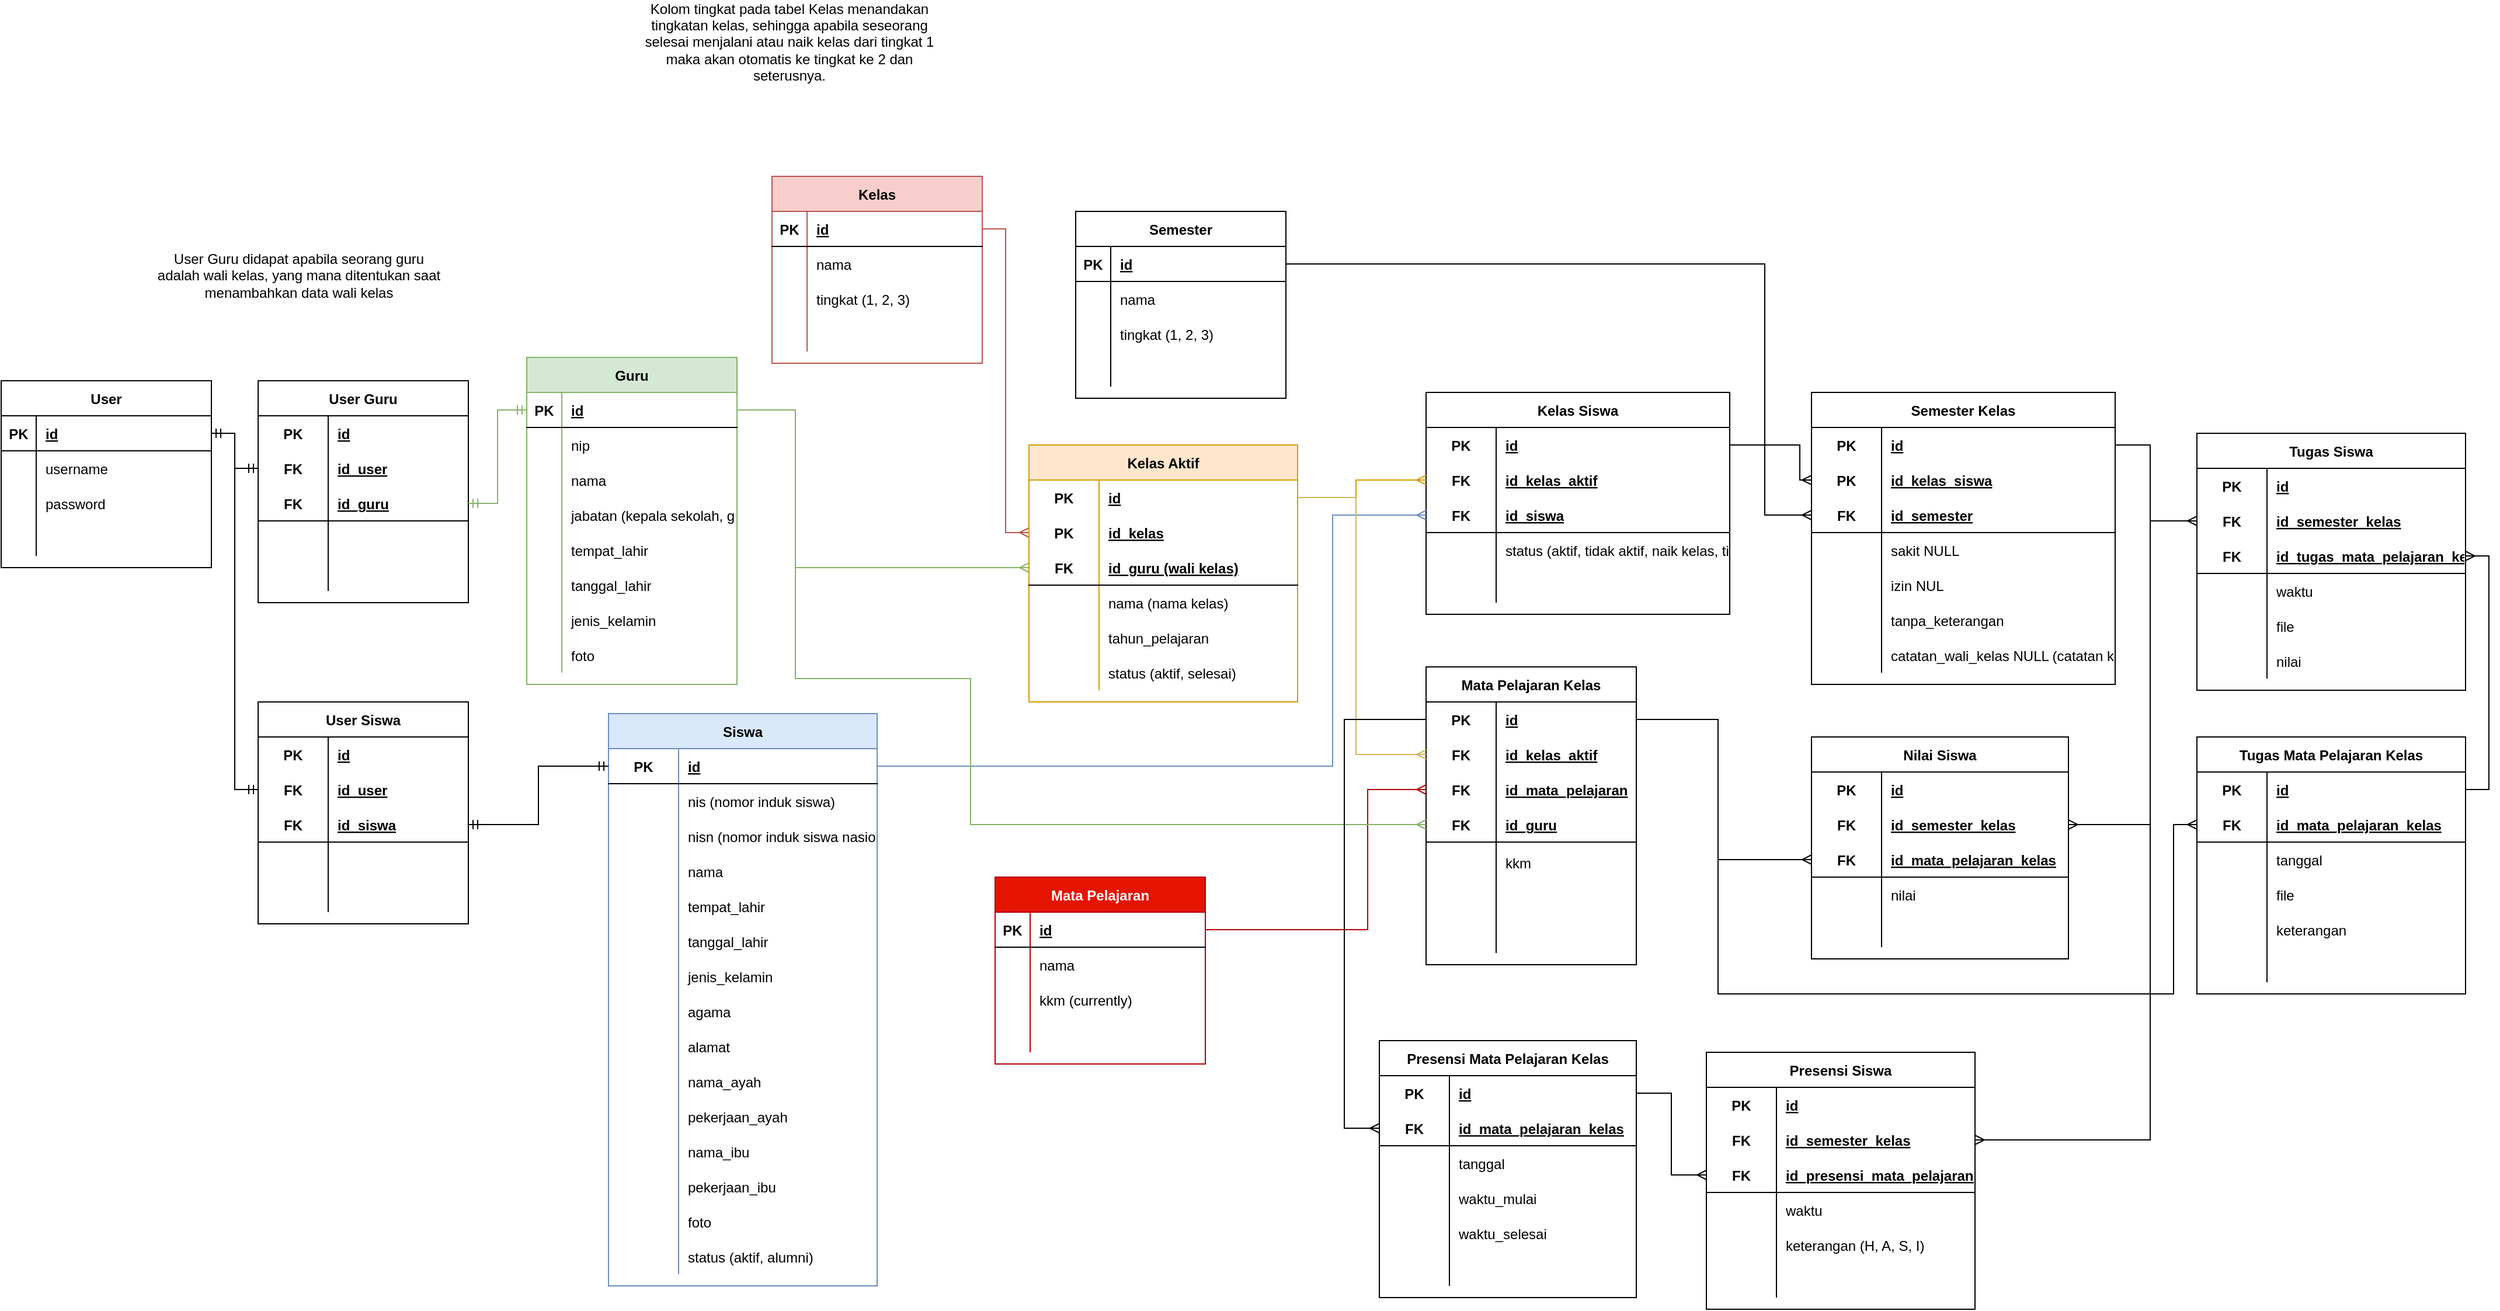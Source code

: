 <mxfile version="20.8.16" type="device"><diagram id="fVy5ttrG61zLL4riRr7o" name="Master"><mxGraphModel dx="1784" dy="1701" grid="1" gridSize="10" guides="1" tooltips="1" connect="1" arrows="1" fold="1" page="1" pageScale="1" pageWidth="850" pageHeight="1100" math="0" shadow="0"><root><mxCell id="0"/><mxCell id="1" parent="0"/><mxCell id="Xu7BhqOydPAO7xSBh-od-493" value="User" style="shape=table;startSize=30;container=1;collapsible=1;childLayout=tableLayout;fixedRows=1;rowLines=0;fontStyle=1;align=center;resizeLast=1;" parent="1" vertex="1"><mxGeometry x="-130" y="85" width="180" height="160" as="geometry"/></mxCell><mxCell id="Xu7BhqOydPAO7xSBh-od-494" value="" style="shape=tableRow;horizontal=0;startSize=0;swimlaneHead=0;swimlaneBody=0;fillColor=none;collapsible=0;dropTarget=0;points=[[0,0.5],[1,0.5]];portConstraint=eastwest;top=0;left=0;right=0;bottom=1;" parent="Xu7BhqOydPAO7xSBh-od-493" vertex="1"><mxGeometry y="30" width="180" height="30" as="geometry"/></mxCell><mxCell id="Xu7BhqOydPAO7xSBh-od-495" value="PK" style="shape=partialRectangle;connectable=0;fillColor=none;top=0;left=0;bottom=0;right=0;fontStyle=1;overflow=hidden;" parent="Xu7BhqOydPAO7xSBh-od-494" vertex="1"><mxGeometry width="30" height="30" as="geometry"><mxRectangle width="30" height="30" as="alternateBounds"/></mxGeometry></mxCell><mxCell id="Xu7BhqOydPAO7xSBh-od-496" value="id" style="shape=partialRectangle;connectable=0;fillColor=none;top=0;left=0;bottom=0;right=0;align=left;spacingLeft=6;fontStyle=5;overflow=hidden;" parent="Xu7BhqOydPAO7xSBh-od-494" vertex="1"><mxGeometry x="30" width="150" height="30" as="geometry"><mxRectangle width="150" height="30" as="alternateBounds"/></mxGeometry></mxCell><mxCell id="Xu7BhqOydPAO7xSBh-od-497" value="" style="shape=tableRow;horizontal=0;startSize=0;swimlaneHead=0;swimlaneBody=0;fillColor=none;collapsible=0;dropTarget=0;points=[[0,0.5],[1,0.5]];portConstraint=eastwest;top=0;left=0;right=0;bottom=0;" parent="Xu7BhqOydPAO7xSBh-od-493" vertex="1"><mxGeometry y="60" width="180" height="30" as="geometry"/></mxCell><mxCell id="Xu7BhqOydPAO7xSBh-od-498" value="" style="shape=partialRectangle;connectable=0;fillColor=none;top=0;left=0;bottom=0;right=0;editable=1;overflow=hidden;" parent="Xu7BhqOydPAO7xSBh-od-497" vertex="1"><mxGeometry width="30" height="30" as="geometry"><mxRectangle width="30" height="30" as="alternateBounds"/></mxGeometry></mxCell><mxCell id="Xu7BhqOydPAO7xSBh-od-499" value="username" style="shape=partialRectangle;connectable=0;fillColor=none;top=0;left=0;bottom=0;right=0;align=left;spacingLeft=6;overflow=hidden;" parent="Xu7BhqOydPAO7xSBh-od-497" vertex="1"><mxGeometry x="30" width="150" height="30" as="geometry"><mxRectangle width="150" height="30" as="alternateBounds"/></mxGeometry></mxCell><mxCell id="Xu7BhqOydPAO7xSBh-od-500" value="" style="shape=tableRow;horizontal=0;startSize=0;swimlaneHead=0;swimlaneBody=0;fillColor=none;collapsible=0;dropTarget=0;points=[[0,0.5],[1,0.5]];portConstraint=eastwest;top=0;left=0;right=0;bottom=0;" parent="Xu7BhqOydPAO7xSBh-od-493" vertex="1"><mxGeometry y="90" width="180" height="30" as="geometry"/></mxCell><mxCell id="Xu7BhqOydPAO7xSBh-od-501" value="" style="shape=partialRectangle;connectable=0;fillColor=none;top=0;left=0;bottom=0;right=0;editable=1;overflow=hidden;" parent="Xu7BhqOydPAO7xSBh-od-500" vertex="1"><mxGeometry width="30" height="30" as="geometry"><mxRectangle width="30" height="30" as="alternateBounds"/></mxGeometry></mxCell><mxCell id="Xu7BhqOydPAO7xSBh-od-502" value="password" style="shape=partialRectangle;connectable=0;fillColor=none;top=0;left=0;bottom=0;right=0;align=left;spacingLeft=6;overflow=hidden;" parent="Xu7BhqOydPAO7xSBh-od-500" vertex="1"><mxGeometry x="30" width="150" height="30" as="geometry"><mxRectangle width="150" height="30" as="alternateBounds"/></mxGeometry></mxCell><mxCell id="Xu7BhqOydPAO7xSBh-od-503" value="" style="shape=tableRow;horizontal=0;startSize=0;swimlaneHead=0;swimlaneBody=0;fillColor=none;collapsible=0;dropTarget=0;points=[[0,0.5],[1,0.5]];portConstraint=eastwest;top=0;left=0;right=0;bottom=0;" parent="Xu7BhqOydPAO7xSBh-od-493" vertex="1"><mxGeometry y="120" width="180" height="30" as="geometry"/></mxCell><mxCell id="Xu7BhqOydPAO7xSBh-od-504" value="" style="shape=partialRectangle;connectable=0;fillColor=none;top=0;left=0;bottom=0;right=0;editable=1;overflow=hidden;" parent="Xu7BhqOydPAO7xSBh-od-503" vertex="1"><mxGeometry width="30" height="30" as="geometry"><mxRectangle width="30" height="30" as="alternateBounds"/></mxGeometry></mxCell><mxCell id="Xu7BhqOydPAO7xSBh-od-505" value="" style="shape=partialRectangle;connectable=0;fillColor=none;top=0;left=0;bottom=0;right=0;align=left;spacingLeft=6;overflow=hidden;" parent="Xu7BhqOydPAO7xSBh-od-503" vertex="1"><mxGeometry x="30" width="150" height="30" as="geometry"><mxRectangle width="150" height="30" as="alternateBounds"/></mxGeometry></mxCell><mxCell id="Xu7BhqOydPAO7xSBh-od-506" value="Guru" style="shape=table;startSize=30;container=1;collapsible=1;childLayout=tableLayout;fixedRows=1;rowLines=0;fontStyle=1;align=center;resizeLast=1;fillColor=#d5e8d4;strokeColor=#82b366;" parent="1" vertex="1"><mxGeometry x="320" y="65" width="180" height="280" as="geometry"/></mxCell><mxCell id="Xu7BhqOydPAO7xSBh-od-507" value="" style="shape=tableRow;horizontal=0;startSize=0;swimlaneHead=0;swimlaneBody=0;fillColor=none;collapsible=0;dropTarget=0;points=[[0,0.5],[1,0.5]];portConstraint=eastwest;top=0;left=0;right=0;bottom=1;strokeColor=default;" parent="Xu7BhqOydPAO7xSBh-od-506" vertex="1"><mxGeometry y="30" width="180" height="30" as="geometry"/></mxCell><mxCell id="Xu7BhqOydPAO7xSBh-od-508" value="PK" style="shape=partialRectangle;connectable=0;fillColor=none;top=0;left=0;bottom=0;right=0;fontStyle=1;overflow=hidden;" parent="Xu7BhqOydPAO7xSBh-od-507" vertex="1"><mxGeometry width="30" height="30" as="geometry"><mxRectangle width="30" height="30" as="alternateBounds"/></mxGeometry></mxCell><mxCell id="Xu7BhqOydPAO7xSBh-od-509" value="id" style="shape=partialRectangle;connectable=0;fillColor=none;top=0;left=0;bottom=0;right=0;align=left;spacingLeft=6;fontStyle=5;overflow=hidden;" parent="Xu7BhqOydPAO7xSBh-od-507" vertex="1"><mxGeometry x="30" width="150" height="30" as="geometry"><mxRectangle width="150" height="30" as="alternateBounds"/></mxGeometry></mxCell><mxCell id="Xu7BhqOydPAO7xSBh-od-510" value="" style="shape=tableRow;horizontal=0;startSize=0;swimlaneHead=0;swimlaneBody=0;fillColor=none;collapsible=0;dropTarget=0;points=[[0,0.5],[1,0.5]];portConstraint=eastwest;top=0;left=0;right=0;bottom=0;" parent="Xu7BhqOydPAO7xSBh-od-506" vertex="1"><mxGeometry y="60" width="180" height="30" as="geometry"/></mxCell><mxCell id="Xu7BhqOydPAO7xSBh-od-511" value="" style="shape=partialRectangle;connectable=0;fillColor=none;top=0;left=0;bottom=0;right=0;editable=1;overflow=hidden;" parent="Xu7BhqOydPAO7xSBh-od-510" vertex="1"><mxGeometry width="30" height="30" as="geometry"><mxRectangle width="30" height="30" as="alternateBounds"/></mxGeometry></mxCell><mxCell id="Xu7BhqOydPAO7xSBh-od-512" value="nip" style="shape=partialRectangle;connectable=0;fillColor=none;top=0;left=0;bottom=0;right=0;align=left;spacingLeft=6;overflow=hidden;" parent="Xu7BhqOydPAO7xSBh-od-510" vertex="1"><mxGeometry x="30" width="150" height="30" as="geometry"><mxRectangle width="150" height="30" as="alternateBounds"/></mxGeometry></mxCell><mxCell id="Xu7BhqOydPAO7xSBh-od-513" value="" style="shape=tableRow;horizontal=0;startSize=0;swimlaneHead=0;swimlaneBody=0;fillColor=none;collapsible=0;dropTarget=0;points=[[0,0.5],[1,0.5]];portConstraint=eastwest;top=0;left=0;right=0;bottom=0;" parent="Xu7BhqOydPAO7xSBh-od-506" vertex="1"><mxGeometry y="90" width="180" height="30" as="geometry"/></mxCell><mxCell id="Xu7BhqOydPAO7xSBh-od-514" value="" style="shape=partialRectangle;connectable=0;fillColor=none;top=0;left=0;bottom=0;right=0;editable=1;overflow=hidden;" parent="Xu7BhqOydPAO7xSBh-od-513" vertex="1"><mxGeometry width="30" height="30" as="geometry"><mxRectangle width="30" height="30" as="alternateBounds"/></mxGeometry></mxCell><mxCell id="Xu7BhqOydPAO7xSBh-od-515" value="nama" style="shape=partialRectangle;connectable=0;fillColor=none;top=0;left=0;bottom=0;right=0;align=left;spacingLeft=6;overflow=hidden;" parent="Xu7BhqOydPAO7xSBh-od-513" vertex="1"><mxGeometry x="30" width="150" height="30" as="geometry"><mxRectangle width="150" height="30" as="alternateBounds"/></mxGeometry></mxCell><mxCell id="wg8KGl5fXkL8iopFmUjv-27" value="" style="shape=tableRow;horizontal=0;startSize=0;swimlaneHead=0;swimlaneBody=0;fillColor=none;collapsible=0;dropTarget=0;points=[[0,0.5],[1,0.5]];portConstraint=eastwest;top=0;left=0;right=0;bottom=0;" parent="Xu7BhqOydPAO7xSBh-od-506" vertex="1"><mxGeometry y="120" width="180" height="30" as="geometry"/></mxCell><mxCell id="wg8KGl5fXkL8iopFmUjv-28" value="" style="shape=partialRectangle;connectable=0;fillColor=none;top=0;left=0;bottom=0;right=0;editable=1;overflow=hidden;" parent="wg8KGl5fXkL8iopFmUjv-27" vertex="1"><mxGeometry width="30" height="30" as="geometry"><mxRectangle width="30" height="30" as="alternateBounds"/></mxGeometry></mxCell><mxCell id="wg8KGl5fXkL8iopFmUjv-29" value="jabatan (kepala sekolah, guru, wali kelas)" style="shape=partialRectangle;connectable=0;fillColor=none;top=0;left=0;bottom=0;right=0;align=left;spacingLeft=6;overflow=hidden;" parent="wg8KGl5fXkL8iopFmUjv-27" vertex="1"><mxGeometry x="30" width="150" height="30" as="geometry"><mxRectangle width="150" height="30" as="alternateBounds"/></mxGeometry></mxCell><mxCell id="Xu7BhqOydPAO7xSBh-od-516" value="" style="shape=tableRow;horizontal=0;startSize=0;swimlaneHead=0;swimlaneBody=0;fillColor=none;collapsible=0;dropTarget=0;points=[[0,0.5],[1,0.5]];portConstraint=eastwest;top=0;left=0;right=0;bottom=0;" parent="Xu7BhqOydPAO7xSBh-od-506" vertex="1"><mxGeometry y="150" width="180" height="30" as="geometry"/></mxCell><mxCell id="Xu7BhqOydPAO7xSBh-od-517" value="" style="shape=partialRectangle;connectable=0;fillColor=none;top=0;left=0;bottom=0;right=0;editable=1;overflow=hidden;" parent="Xu7BhqOydPAO7xSBh-od-516" vertex="1"><mxGeometry width="30" height="30" as="geometry"><mxRectangle width="30" height="30" as="alternateBounds"/></mxGeometry></mxCell><mxCell id="Xu7BhqOydPAO7xSBh-od-518" value="tempat_lahir" style="shape=partialRectangle;connectable=0;fillColor=none;top=0;left=0;bottom=0;right=0;align=left;spacingLeft=6;overflow=hidden;" parent="Xu7BhqOydPAO7xSBh-od-516" vertex="1"><mxGeometry x="30" width="150" height="30" as="geometry"><mxRectangle width="150" height="30" as="alternateBounds"/></mxGeometry></mxCell><mxCell id="Xu7BhqOydPAO7xSBh-od-519" value="" style="shape=tableRow;horizontal=0;startSize=0;swimlaneHead=0;swimlaneBody=0;fillColor=none;collapsible=0;dropTarget=0;points=[[0,0.5],[1,0.5]];portConstraint=eastwest;top=0;left=0;right=0;bottom=0;" parent="Xu7BhqOydPAO7xSBh-od-506" vertex="1"><mxGeometry y="180" width="180" height="30" as="geometry"/></mxCell><mxCell id="Xu7BhqOydPAO7xSBh-od-520" value="" style="shape=partialRectangle;connectable=0;fillColor=none;top=0;left=0;bottom=0;right=0;editable=1;overflow=hidden;" parent="Xu7BhqOydPAO7xSBh-od-519" vertex="1"><mxGeometry width="30" height="30" as="geometry"><mxRectangle width="30" height="30" as="alternateBounds"/></mxGeometry></mxCell><mxCell id="Xu7BhqOydPAO7xSBh-od-521" value="tanggal_lahir" style="shape=partialRectangle;connectable=0;fillColor=none;top=0;left=0;bottom=0;right=0;align=left;spacingLeft=6;overflow=hidden;" parent="Xu7BhqOydPAO7xSBh-od-519" vertex="1"><mxGeometry x="30" width="150" height="30" as="geometry"><mxRectangle width="150" height="30" as="alternateBounds"/></mxGeometry></mxCell><mxCell id="Xu7BhqOydPAO7xSBh-od-522" value="" style="shape=tableRow;horizontal=0;startSize=0;swimlaneHead=0;swimlaneBody=0;fillColor=none;collapsible=0;dropTarget=0;points=[[0,0.5],[1,0.5]];portConstraint=eastwest;top=0;left=0;right=0;bottom=0;" parent="Xu7BhqOydPAO7xSBh-od-506" vertex="1"><mxGeometry y="210" width="180" height="30" as="geometry"/></mxCell><mxCell id="Xu7BhqOydPAO7xSBh-od-523" value="" style="shape=partialRectangle;connectable=0;fillColor=none;top=0;left=0;bottom=0;right=0;editable=1;overflow=hidden;" parent="Xu7BhqOydPAO7xSBh-od-522" vertex="1"><mxGeometry width="30" height="30" as="geometry"><mxRectangle width="30" height="30" as="alternateBounds"/></mxGeometry></mxCell><mxCell id="Xu7BhqOydPAO7xSBh-od-524" value="jenis_kelamin" style="shape=partialRectangle;connectable=0;fillColor=none;top=0;left=0;bottom=0;right=0;align=left;spacingLeft=6;overflow=hidden;" parent="Xu7BhqOydPAO7xSBh-od-522" vertex="1"><mxGeometry x="30" width="150" height="30" as="geometry"><mxRectangle width="150" height="30" as="alternateBounds"/></mxGeometry></mxCell><mxCell id="Xu7BhqOydPAO7xSBh-od-525" value="" style="shape=tableRow;horizontal=0;startSize=0;swimlaneHead=0;swimlaneBody=0;fillColor=none;collapsible=0;dropTarget=0;points=[[0,0.5],[1,0.5]];portConstraint=eastwest;top=0;left=0;right=0;bottom=0;" parent="Xu7BhqOydPAO7xSBh-od-506" vertex="1"><mxGeometry y="240" width="180" height="30" as="geometry"/></mxCell><mxCell id="Xu7BhqOydPAO7xSBh-od-526" value="" style="shape=partialRectangle;connectable=0;fillColor=none;top=0;left=0;bottom=0;right=0;editable=1;overflow=hidden;" parent="Xu7BhqOydPAO7xSBh-od-525" vertex="1"><mxGeometry width="30" height="30" as="geometry"><mxRectangle width="30" height="30" as="alternateBounds"/></mxGeometry></mxCell><mxCell id="Xu7BhqOydPAO7xSBh-od-527" value="foto" style="shape=partialRectangle;connectable=0;fillColor=none;top=0;left=0;bottom=0;right=0;align=left;spacingLeft=6;overflow=hidden;" parent="Xu7BhqOydPAO7xSBh-od-525" vertex="1"><mxGeometry x="30" width="150" height="30" as="geometry"><mxRectangle width="150" height="30" as="alternateBounds"/></mxGeometry></mxCell><mxCell id="Xu7BhqOydPAO7xSBh-od-528" value="Mata Pelajaran" style="shape=table;startSize=30;container=1;collapsible=1;childLayout=tableLayout;fixedRows=1;rowLines=0;fontStyle=1;align=center;resizeLast=1;fillColor=#e51400;strokeColor=#B20000;fontColor=#ffffff;" parent="1" vertex="1"><mxGeometry x="721" y="510" width="180" height="160" as="geometry"/></mxCell><mxCell id="Xu7BhqOydPAO7xSBh-od-529" value="" style="shape=tableRow;horizontal=0;startSize=0;swimlaneHead=0;swimlaneBody=0;fillColor=none;collapsible=0;dropTarget=0;points=[[0,0.5],[1,0.5]];portConstraint=eastwest;top=0;left=0;right=0;bottom=1;" parent="Xu7BhqOydPAO7xSBh-od-528" vertex="1"><mxGeometry y="30" width="180" height="30" as="geometry"/></mxCell><mxCell id="Xu7BhqOydPAO7xSBh-od-530" value="PK" style="shape=partialRectangle;connectable=0;fillColor=none;top=0;left=0;bottom=0;right=0;fontStyle=1;overflow=hidden;" parent="Xu7BhqOydPAO7xSBh-od-529" vertex="1"><mxGeometry width="30" height="30" as="geometry"><mxRectangle width="30" height="30" as="alternateBounds"/></mxGeometry></mxCell><mxCell id="Xu7BhqOydPAO7xSBh-od-531" value="id" style="shape=partialRectangle;connectable=0;fillColor=none;top=0;left=0;bottom=0;right=0;align=left;spacingLeft=6;fontStyle=5;overflow=hidden;" parent="Xu7BhqOydPAO7xSBh-od-529" vertex="1"><mxGeometry x="30" width="150" height="30" as="geometry"><mxRectangle width="150" height="30" as="alternateBounds"/></mxGeometry></mxCell><mxCell id="Xu7BhqOydPAO7xSBh-od-532" value="" style="shape=tableRow;horizontal=0;startSize=0;swimlaneHead=0;swimlaneBody=0;fillColor=none;collapsible=0;dropTarget=0;points=[[0,0.5],[1,0.5]];portConstraint=eastwest;top=0;left=0;right=0;bottom=0;" parent="Xu7BhqOydPAO7xSBh-od-528" vertex="1"><mxGeometry y="60" width="180" height="30" as="geometry"/></mxCell><mxCell id="Xu7BhqOydPAO7xSBh-od-533" value="" style="shape=partialRectangle;connectable=0;fillColor=none;top=0;left=0;bottom=0;right=0;editable=1;overflow=hidden;" parent="Xu7BhqOydPAO7xSBh-od-532" vertex="1"><mxGeometry width="30" height="30" as="geometry"><mxRectangle width="30" height="30" as="alternateBounds"/></mxGeometry></mxCell><mxCell id="Xu7BhqOydPAO7xSBh-od-534" value="nama" style="shape=partialRectangle;connectable=0;fillColor=none;top=0;left=0;bottom=0;right=0;align=left;spacingLeft=6;overflow=hidden;" parent="Xu7BhqOydPAO7xSBh-od-532" vertex="1"><mxGeometry x="30" width="150" height="30" as="geometry"><mxRectangle width="150" height="30" as="alternateBounds"/></mxGeometry></mxCell><mxCell id="Xu7BhqOydPAO7xSBh-od-535" value="" style="shape=tableRow;horizontal=0;startSize=0;swimlaneHead=0;swimlaneBody=0;fillColor=none;collapsible=0;dropTarget=0;points=[[0,0.5],[1,0.5]];portConstraint=eastwest;top=0;left=0;right=0;bottom=0;" parent="Xu7BhqOydPAO7xSBh-od-528" vertex="1"><mxGeometry y="90" width="180" height="30" as="geometry"/></mxCell><mxCell id="Xu7BhqOydPAO7xSBh-od-536" value="" style="shape=partialRectangle;connectable=0;fillColor=none;top=0;left=0;bottom=0;right=0;editable=1;overflow=hidden;" parent="Xu7BhqOydPAO7xSBh-od-535" vertex="1"><mxGeometry width="30" height="30" as="geometry"><mxRectangle width="30" height="30" as="alternateBounds"/></mxGeometry></mxCell><mxCell id="Xu7BhqOydPAO7xSBh-od-537" value="kkm (currently)" style="shape=partialRectangle;connectable=0;fillColor=none;top=0;left=0;bottom=0;right=0;align=left;spacingLeft=6;overflow=hidden;" parent="Xu7BhqOydPAO7xSBh-od-535" vertex="1"><mxGeometry x="30" width="150" height="30" as="geometry"><mxRectangle width="150" height="30" as="alternateBounds"/></mxGeometry></mxCell><mxCell id="Xu7BhqOydPAO7xSBh-od-538" value="" style="shape=tableRow;horizontal=0;startSize=0;swimlaneHead=0;swimlaneBody=0;fillColor=none;collapsible=0;dropTarget=0;points=[[0,0.5],[1,0.5]];portConstraint=eastwest;top=0;left=0;right=0;bottom=0;" parent="Xu7BhqOydPAO7xSBh-od-528" vertex="1"><mxGeometry y="120" width="180" height="30" as="geometry"/></mxCell><mxCell id="Xu7BhqOydPAO7xSBh-od-539" value="" style="shape=partialRectangle;connectable=0;fillColor=none;top=0;left=0;bottom=0;right=0;editable=1;overflow=hidden;" parent="Xu7BhqOydPAO7xSBh-od-538" vertex="1"><mxGeometry width="30" height="30" as="geometry"><mxRectangle width="30" height="30" as="alternateBounds"/></mxGeometry></mxCell><mxCell id="Xu7BhqOydPAO7xSBh-od-540" value="" style="shape=partialRectangle;connectable=0;fillColor=none;top=0;left=0;bottom=0;right=0;align=left;spacingLeft=6;overflow=hidden;" parent="Xu7BhqOydPAO7xSBh-od-538" vertex="1"><mxGeometry x="30" width="150" height="30" as="geometry"><mxRectangle width="150" height="30" as="alternateBounds"/></mxGeometry></mxCell><mxCell id="Xu7BhqOydPAO7xSBh-od-541" value="Mata Pelajaran Kelas" style="shape=table;startSize=30;container=1;collapsible=1;childLayout=tableLayout;fixedRows=1;rowLines=0;fontStyle=1;align=center;resizeLast=1;" parent="1" vertex="1"><mxGeometry x="1090" y="330" width="180" height="255" as="geometry"/></mxCell><mxCell id="Xu7BhqOydPAO7xSBh-od-542" value="" style="shape=tableRow;horizontal=0;startSize=0;swimlaneHead=0;swimlaneBody=0;fillColor=none;collapsible=0;dropTarget=0;points=[[0,0.5],[1,0.5]];portConstraint=eastwest;top=0;left=0;right=0;bottom=0;" parent="Xu7BhqOydPAO7xSBh-od-541" vertex="1"><mxGeometry y="30" width="180" height="30" as="geometry"/></mxCell><mxCell id="Xu7BhqOydPAO7xSBh-od-543" value="PK" style="shape=partialRectangle;connectable=0;fillColor=none;top=0;left=0;bottom=0;right=0;fontStyle=1;overflow=hidden;" parent="Xu7BhqOydPAO7xSBh-od-542" vertex="1"><mxGeometry width="60" height="30" as="geometry"><mxRectangle width="60" height="30" as="alternateBounds"/></mxGeometry></mxCell><mxCell id="Xu7BhqOydPAO7xSBh-od-544" value="id" style="shape=partialRectangle;connectable=0;fillColor=none;top=0;left=0;bottom=0;right=0;align=left;spacingLeft=6;fontStyle=5;overflow=hidden;" parent="Xu7BhqOydPAO7xSBh-od-542" vertex="1"><mxGeometry x="60" width="120" height="30" as="geometry"><mxRectangle width="120" height="30" as="alternateBounds"/></mxGeometry></mxCell><mxCell id="Xu7BhqOydPAO7xSBh-od-545" value="" style="shape=tableRow;horizontal=0;startSize=0;swimlaneHead=0;swimlaneBody=0;fillColor=none;collapsible=0;dropTarget=0;points=[[0,0.5],[1,0.5]];portConstraint=eastwest;top=0;left=0;right=0;bottom=0;" parent="Xu7BhqOydPAO7xSBh-od-541" vertex="1"><mxGeometry y="60" width="180" height="30" as="geometry"/></mxCell><mxCell id="Xu7BhqOydPAO7xSBh-od-546" value="FK" style="shape=partialRectangle;connectable=0;fillColor=none;top=0;left=0;bottom=0;right=0;fontStyle=1;overflow=hidden;" parent="Xu7BhqOydPAO7xSBh-od-545" vertex="1"><mxGeometry width="60" height="30" as="geometry"><mxRectangle width="60" height="30" as="alternateBounds"/></mxGeometry></mxCell><mxCell id="Xu7BhqOydPAO7xSBh-od-547" value="id_kelas_aktif" style="shape=partialRectangle;connectable=0;fillColor=none;top=0;left=0;bottom=0;right=0;align=left;spacingLeft=6;fontStyle=5;overflow=hidden;" parent="Xu7BhqOydPAO7xSBh-od-545" vertex="1"><mxGeometry x="60" width="120" height="30" as="geometry"><mxRectangle width="120" height="30" as="alternateBounds"/></mxGeometry></mxCell><mxCell id="Xu7BhqOydPAO7xSBh-od-548" value="" style="shape=tableRow;horizontal=0;startSize=0;swimlaneHead=0;swimlaneBody=0;fillColor=none;collapsible=0;dropTarget=0;points=[[0,0.5],[1,0.5]];portConstraint=eastwest;top=0;left=0;right=0;bottom=0;" parent="Xu7BhqOydPAO7xSBh-od-541" vertex="1"><mxGeometry y="90" width="180" height="30" as="geometry"/></mxCell><mxCell id="Xu7BhqOydPAO7xSBh-od-549" value="FK" style="shape=partialRectangle;connectable=0;fillColor=none;top=0;left=0;bottom=0;right=0;fontStyle=1;overflow=hidden;" parent="Xu7BhqOydPAO7xSBh-od-548" vertex="1"><mxGeometry width="60" height="30" as="geometry"><mxRectangle width="60" height="30" as="alternateBounds"/></mxGeometry></mxCell><mxCell id="Xu7BhqOydPAO7xSBh-od-550" value="id_mata_pelajaran" style="shape=partialRectangle;connectable=0;fillColor=none;top=0;left=0;bottom=0;right=0;align=left;spacingLeft=6;fontStyle=5;overflow=hidden;" parent="Xu7BhqOydPAO7xSBh-od-548" vertex="1"><mxGeometry x="60" width="120" height="30" as="geometry"><mxRectangle width="120" height="30" as="alternateBounds"/></mxGeometry></mxCell><mxCell id="Xu7BhqOydPAO7xSBh-od-551" value="" style="shape=tableRow;horizontal=0;startSize=0;swimlaneHead=0;swimlaneBody=0;fillColor=none;collapsible=0;dropTarget=0;points=[[0,0.5],[1,0.5]];portConstraint=eastwest;top=0;left=0;right=0;bottom=1;" parent="Xu7BhqOydPAO7xSBh-od-541" vertex="1"><mxGeometry y="120" width="180" height="30" as="geometry"/></mxCell><mxCell id="Xu7BhqOydPAO7xSBh-od-552" value="FK" style="shape=partialRectangle;connectable=0;fillColor=none;top=0;left=0;bottom=0;right=0;fontStyle=1;overflow=hidden;" parent="Xu7BhqOydPAO7xSBh-od-551" vertex="1"><mxGeometry width="60" height="30" as="geometry"><mxRectangle width="60" height="30" as="alternateBounds"/></mxGeometry></mxCell><mxCell id="Xu7BhqOydPAO7xSBh-od-553" value="id_guru" style="shape=partialRectangle;connectable=0;fillColor=none;top=0;left=0;bottom=0;right=0;align=left;spacingLeft=6;fontStyle=5;overflow=hidden;" parent="Xu7BhqOydPAO7xSBh-od-551" vertex="1"><mxGeometry x="60" width="120" height="30" as="geometry"><mxRectangle width="120" height="30" as="alternateBounds"/></mxGeometry></mxCell><mxCell id="Xu7BhqOydPAO7xSBh-od-554" value="" style="shape=tableRow;horizontal=0;startSize=0;swimlaneHead=0;swimlaneBody=0;fillColor=none;collapsible=0;dropTarget=0;points=[[0,0.5],[1,0.5]];portConstraint=eastwest;top=0;left=0;right=0;bottom=0;" parent="Xu7BhqOydPAO7xSBh-od-541" vertex="1"><mxGeometry y="150" width="180" height="35" as="geometry"/></mxCell><mxCell id="Xu7BhqOydPAO7xSBh-od-555" value="" style="shape=partialRectangle;connectable=0;fillColor=none;top=0;left=0;bottom=0;right=0;editable=1;overflow=hidden;" parent="Xu7BhqOydPAO7xSBh-od-554" vertex="1"><mxGeometry width="60" height="35" as="geometry"><mxRectangle width="60" height="35" as="alternateBounds"/></mxGeometry></mxCell><mxCell id="Xu7BhqOydPAO7xSBh-od-556" value="kkm" style="shape=partialRectangle;connectable=0;fillColor=none;top=0;left=0;bottom=0;right=0;align=left;spacingLeft=6;overflow=hidden;" parent="Xu7BhqOydPAO7xSBh-od-554" vertex="1"><mxGeometry x="60" width="120" height="35" as="geometry"><mxRectangle width="120" height="35" as="alternateBounds"/></mxGeometry></mxCell><mxCell id="Xu7BhqOydPAO7xSBh-od-557" value="" style="shape=tableRow;horizontal=0;startSize=0;swimlaneHead=0;swimlaneBody=0;fillColor=none;collapsible=0;dropTarget=0;points=[[0,0.5],[1,0.5]];portConstraint=eastwest;top=0;left=0;right=0;bottom=0;" parent="Xu7BhqOydPAO7xSBh-od-541" vertex="1"><mxGeometry y="185" width="180" height="30" as="geometry"/></mxCell><mxCell id="Xu7BhqOydPAO7xSBh-od-558" value="" style="shape=partialRectangle;connectable=0;fillColor=none;top=0;left=0;bottom=0;right=0;editable=1;overflow=hidden;" parent="Xu7BhqOydPAO7xSBh-od-557" vertex="1"><mxGeometry width="60" height="30" as="geometry"><mxRectangle width="60" height="30" as="alternateBounds"/></mxGeometry></mxCell><mxCell id="Xu7BhqOydPAO7xSBh-od-559" value="" style="shape=partialRectangle;connectable=0;fillColor=none;top=0;left=0;bottom=0;right=0;align=left;spacingLeft=6;overflow=hidden;" parent="Xu7BhqOydPAO7xSBh-od-557" vertex="1"><mxGeometry x="60" width="120" height="30" as="geometry"><mxRectangle width="120" height="30" as="alternateBounds"/></mxGeometry></mxCell><mxCell id="Xu7BhqOydPAO7xSBh-od-560" value="" style="shape=tableRow;horizontal=0;startSize=0;swimlaneHead=0;swimlaneBody=0;fillColor=none;collapsible=0;dropTarget=0;points=[[0,0.5],[1,0.5]];portConstraint=eastwest;top=0;left=0;right=0;bottom=0;" parent="Xu7BhqOydPAO7xSBh-od-541" vertex="1"><mxGeometry y="215" width="180" height="30" as="geometry"/></mxCell><mxCell id="Xu7BhqOydPAO7xSBh-od-561" value="" style="shape=partialRectangle;connectable=0;fillColor=none;top=0;left=0;bottom=0;right=0;editable=1;overflow=hidden;" parent="Xu7BhqOydPAO7xSBh-od-560" vertex="1"><mxGeometry width="60" height="30" as="geometry"><mxRectangle width="60" height="30" as="alternateBounds"/></mxGeometry></mxCell><mxCell id="Xu7BhqOydPAO7xSBh-od-562" value="" style="shape=partialRectangle;connectable=0;fillColor=none;top=0;left=0;bottom=0;right=0;align=left;spacingLeft=6;overflow=hidden;" parent="Xu7BhqOydPAO7xSBh-od-560" vertex="1"><mxGeometry x="60" width="120" height="30" as="geometry"><mxRectangle width="120" height="30" as="alternateBounds"/></mxGeometry></mxCell><mxCell id="Xu7BhqOydPAO7xSBh-od-563" value="Kelas" style="shape=table;startSize=30;container=1;collapsible=1;childLayout=tableLayout;fixedRows=1;rowLines=0;fontStyle=1;align=center;resizeLast=1;fillColor=#f8cecc;strokeColor=#b85450;" parent="1" vertex="1"><mxGeometry x="530" y="-90" width="180" height="160" as="geometry"/></mxCell><mxCell id="Xu7BhqOydPAO7xSBh-od-564" value="" style="shape=tableRow;horizontal=0;startSize=0;swimlaneHead=0;swimlaneBody=0;fillColor=none;collapsible=0;dropTarget=0;points=[[0,0.5],[1,0.5]];portConstraint=eastwest;top=0;left=0;right=0;bottom=1;" parent="Xu7BhqOydPAO7xSBh-od-563" vertex="1"><mxGeometry y="30" width="180" height="30" as="geometry"/></mxCell><mxCell id="Xu7BhqOydPAO7xSBh-od-565" value="PK" style="shape=partialRectangle;connectable=0;fillColor=none;top=0;left=0;bottom=0;right=0;fontStyle=1;overflow=hidden;" parent="Xu7BhqOydPAO7xSBh-od-564" vertex="1"><mxGeometry width="30" height="30" as="geometry"><mxRectangle width="30" height="30" as="alternateBounds"/></mxGeometry></mxCell><mxCell id="Xu7BhqOydPAO7xSBh-od-566" value="id" style="shape=partialRectangle;connectable=0;fillColor=none;top=0;left=0;bottom=0;right=0;align=left;spacingLeft=6;fontStyle=5;overflow=hidden;" parent="Xu7BhqOydPAO7xSBh-od-564" vertex="1"><mxGeometry x="30" width="150" height="30" as="geometry"><mxRectangle width="150" height="30" as="alternateBounds"/></mxGeometry></mxCell><mxCell id="Xu7BhqOydPAO7xSBh-od-567" value="" style="shape=tableRow;horizontal=0;startSize=0;swimlaneHead=0;swimlaneBody=0;fillColor=none;collapsible=0;dropTarget=0;points=[[0,0.5],[1,0.5]];portConstraint=eastwest;top=0;left=0;right=0;bottom=0;" parent="Xu7BhqOydPAO7xSBh-od-563" vertex="1"><mxGeometry y="60" width="180" height="30" as="geometry"/></mxCell><mxCell id="Xu7BhqOydPAO7xSBh-od-568" value="" style="shape=partialRectangle;connectable=0;fillColor=none;top=0;left=0;bottom=0;right=0;editable=1;overflow=hidden;" parent="Xu7BhqOydPAO7xSBh-od-567" vertex="1"><mxGeometry width="30" height="30" as="geometry"><mxRectangle width="30" height="30" as="alternateBounds"/></mxGeometry></mxCell><mxCell id="Xu7BhqOydPAO7xSBh-od-569" value="nama" style="shape=partialRectangle;connectable=0;fillColor=none;top=0;left=0;bottom=0;right=0;align=left;spacingLeft=6;overflow=hidden;" parent="Xu7BhqOydPAO7xSBh-od-567" vertex="1"><mxGeometry x="30" width="150" height="30" as="geometry"><mxRectangle width="150" height="30" as="alternateBounds"/></mxGeometry></mxCell><mxCell id="Xu7BhqOydPAO7xSBh-od-570" value="" style="shape=tableRow;horizontal=0;startSize=0;swimlaneHead=0;swimlaneBody=0;fillColor=none;collapsible=0;dropTarget=0;points=[[0,0.5],[1,0.5]];portConstraint=eastwest;top=0;left=0;right=0;bottom=0;" parent="Xu7BhqOydPAO7xSBh-od-563" vertex="1"><mxGeometry y="90" width="180" height="30" as="geometry"/></mxCell><mxCell id="Xu7BhqOydPAO7xSBh-od-571" value="" style="shape=partialRectangle;connectable=0;fillColor=none;top=0;left=0;bottom=0;right=0;editable=1;overflow=hidden;" parent="Xu7BhqOydPAO7xSBh-od-570" vertex="1"><mxGeometry width="30" height="30" as="geometry"><mxRectangle width="30" height="30" as="alternateBounds"/></mxGeometry></mxCell><mxCell id="Xu7BhqOydPAO7xSBh-od-572" value="tingkat (1, 2, 3)" style="shape=partialRectangle;connectable=0;fillColor=none;top=0;left=0;bottom=0;right=0;align=left;spacingLeft=6;overflow=hidden;" parent="Xu7BhqOydPAO7xSBh-od-570" vertex="1"><mxGeometry x="30" width="150" height="30" as="geometry"><mxRectangle width="150" height="30" as="alternateBounds"/></mxGeometry></mxCell><mxCell id="Xu7BhqOydPAO7xSBh-od-573" value="" style="shape=tableRow;horizontal=0;startSize=0;swimlaneHead=0;swimlaneBody=0;fillColor=none;collapsible=0;dropTarget=0;points=[[0,0.5],[1,0.5]];portConstraint=eastwest;top=0;left=0;right=0;bottom=0;" parent="Xu7BhqOydPAO7xSBh-od-563" vertex="1"><mxGeometry y="120" width="180" height="30" as="geometry"/></mxCell><mxCell id="Xu7BhqOydPAO7xSBh-od-574" value="" style="shape=partialRectangle;connectable=0;fillColor=none;top=0;left=0;bottom=0;right=0;editable=1;overflow=hidden;" parent="Xu7BhqOydPAO7xSBh-od-573" vertex="1"><mxGeometry width="30" height="30" as="geometry"><mxRectangle width="30" height="30" as="alternateBounds"/></mxGeometry></mxCell><mxCell id="Xu7BhqOydPAO7xSBh-od-575" value="" style="shape=partialRectangle;connectable=0;fillColor=none;top=0;left=0;bottom=0;right=0;align=left;spacingLeft=6;overflow=hidden;" parent="Xu7BhqOydPAO7xSBh-od-573" vertex="1"><mxGeometry x="30" width="150" height="30" as="geometry"><mxRectangle width="150" height="30" as="alternateBounds"/></mxGeometry></mxCell><mxCell id="Xu7BhqOydPAO7xSBh-od-576" value="Nilai Siswa" style="shape=table;startSize=30;container=1;collapsible=1;childLayout=tableLayout;fixedRows=1;rowLines=0;fontStyle=1;align=center;resizeLast=1;" parent="1" vertex="1"><mxGeometry x="1420" y="390" width="220" height="190" as="geometry"/></mxCell><mxCell id="Xu7BhqOydPAO7xSBh-od-577" value="" style="shape=tableRow;horizontal=0;startSize=0;swimlaneHead=0;swimlaneBody=0;fillColor=none;collapsible=0;dropTarget=0;points=[[0,0.5],[1,0.5]];portConstraint=eastwest;top=0;left=0;right=0;bottom=0;" parent="Xu7BhqOydPAO7xSBh-od-576" vertex="1"><mxGeometry y="30" width="220" height="30" as="geometry"/></mxCell><mxCell id="Xu7BhqOydPAO7xSBh-od-578" value="PK" style="shape=partialRectangle;connectable=0;fillColor=none;top=0;left=0;bottom=0;right=0;fontStyle=1;overflow=hidden;" parent="Xu7BhqOydPAO7xSBh-od-577" vertex="1"><mxGeometry width="60" height="30" as="geometry"><mxRectangle width="60" height="30" as="alternateBounds"/></mxGeometry></mxCell><mxCell id="Xu7BhqOydPAO7xSBh-od-579" value="id" style="shape=partialRectangle;connectable=0;fillColor=none;top=0;left=0;bottom=0;right=0;align=left;spacingLeft=6;fontStyle=5;overflow=hidden;" parent="Xu7BhqOydPAO7xSBh-od-577" vertex="1"><mxGeometry x="60" width="160" height="30" as="geometry"><mxRectangle width="160" height="30" as="alternateBounds"/></mxGeometry></mxCell><mxCell id="Xu7BhqOydPAO7xSBh-od-580" value="" style="shape=tableRow;horizontal=0;startSize=0;swimlaneHead=0;swimlaneBody=0;fillColor=none;collapsible=0;dropTarget=0;points=[[0,0.5],[1,0.5]];portConstraint=eastwest;top=0;left=0;right=0;bottom=0;" parent="Xu7BhqOydPAO7xSBh-od-576" vertex="1"><mxGeometry y="60" width="220" height="30" as="geometry"/></mxCell><mxCell id="Xu7BhqOydPAO7xSBh-od-581" value="FK" style="shape=partialRectangle;connectable=0;fillColor=none;top=0;left=0;bottom=0;right=0;fontStyle=1;overflow=hidden;" parent="Xu7BhqOydPAO7xSBh-od-580" vertex="1"><mxGeometry width="60" height="30" as="geometry"><mxRectangle width="60" height="30" as="alternateBounds"/></mxGeometry></mxCell><mxCell id="Xu7BhqOydPAO7xSBh-od-582" value="id_semester_kelas" style="shape=partialRectangle;connectable=0;fillColor=none;top=0;left=0;bottom=0;right=0;align=left;spacingLeft=6;fontStyle=5;overflow=hidden;" parent="Xu7BhqOydPAO7xSBh-od-580" vertex="1"><mxGeometry x="60" width="160" height="30" as="geometry"><mxRectangle width="160" height="30" as="alternateBounds"/></mxGeometry></mxCell><mxCell id="Xu7BhqOydPAO7xSBh-od-583" value="" style="shape=tableRow;horizontal=0;startSize=0;swimlaneHead=0;swimlaneBody=0;fillColor=none;collapsible=0;dropTarget=0;points=[[0,0.5],[1,0.5]];portConstraint=eastwest;top=0;left=0;right=0;bottom=1;" parent="Xu7BhqOydPAO7xSBh-od-576" vertex="1"><mxGeometry y="90" width="220" height="30" as="geometry"/></mxCell><mxCell id="Xu7BhqOydPAO7xSBh-od-584" value="FK" style="shape=partialRectangle;connectable=0;fillColor=none;top=0;left=0;bottom=0;right=0;fontStyle=1;overflow=hidden;" parent="Xu7BhqOydPAO7xSBh-od-583" vertex="1"><mxGeometry width="60" height="30" as="geometry"><mxRectangle width="60" height="30" as="alternateBounds"/></mxGeometry></mxCell><mxCell id="Xu7BhqOydPAO7xSBh-od-585" value="id_mata_pelajaran_kelas" style="shape=partialRectangle;connectable=0;fillColor=none;top=0;left=0;bottom=0;right=0;align=left;spacingLeft=6;fontStyle=5;overflow=hidden;" parent="Xu7BhqOydPAO7xSBh-od-583" vertex="1"><mxGeometry x="60" width="160" height="30" as="geometry"><mxRectangle width="160" height="30" as="alternateBounds"/></mxGeometry></mxCell><mxCell id="Xu7BhqOydPAO7xSBh-od-586" value="" style="shape=tableRow;horizontal=0;startSize=0;swimlaneHead=0;swimlaneBody=0;fillColor=none;collapsible=0;dropTarget=0;points=[[0,0.5],[1,0.5]];portConstraint=eastwest;top=0;left=0;right=0;bottom=0;" parent="Xu7BhqOydPAO7xSBh-od-576" vertex="1"><mxGeometry y="120" width="220" height="30" as="geometry"/></mxCell><mxCell id="Xu7BhqOydPAO7xSBh-od-587" value="" style="shape=partialRectangle;connectable=0;fillColor=none;top=0;left=0;bottom=0;right=0;editable=1;overflow=hidden;" parent="Xu7BhqOydPAO7xSBh-od-586" vertex="1"><mxGeometry width="60" height="30" as="geometry"><mxRectangle width="60" height="30" as="alternateBounds"/></mxGeometry></mxCell><mxCell id="Xu7BhqOydPAO7xSBh-od-588" value="nilai" style="shape=partialRectangle;connectable=0;fillColor=none;top=0;left=0;bottom=0;right=0;align=left;spacingLeft=6;overflow=hidden;" parent="Xu7BhqOydPAO7xSBh-od-586" vertex="1"><mxGeometry x="60" width="160" height="30" as="geometry"><mxRectangle width="160" height="30" as="alternateBounds"/></mxGeometry></mxCell><mxCell id="Xu7BhqOydPAO7xSBh-od-589" value="" style="shape=tableRow;horizontal=0;startSize=0;swimlaneHead=0;swimlaneBody=0;fillColor=none;collapsible=0;dropTarget=0;points=[[0,0.5],[1,0.5]];portConstraint=eastwest;top=0;left=0;right=0;bottom=0;" parent="Xu7BhqOydPAO7xSBh-od-576" vertex="1"><mxGeometry y="150" width="220" height="30" as="geometry"/></mxCell><mxCell id="Xu7BhqOydPAO7xSBh-od-590" value="" style="shape=partialRectangle;connectable=0;fillColor=none;top=0;left=0;bottom=0;right=0;editable=1;overflow=hidden;" parent="Xu7BhqOydPAO7xSBh-od-589" vertex="1"><mxGeometry width="60" height="30" as="geometry"><mxRectangle width="60" height="30" as="alternateBounds"/></mxGeometry></mxCell><mxCell id="Xu7BhqOydPAO7xSBh-od-591" value="" style="shape=partialRectangle;connectable=0;fillColor=none;top=0;left=0;bottom=0;right=0;align=left;spacingLeft=6;overflow=hidden;" parent="Xu7BhqOydPAO7xSBh-od-589" vertex="1"><mxGeometry x="60" width="160" height="30" as="geometry"><mxRectangle width="160" height="30" as="alternateBounds"/></mxGeometry></mxCell><mxCell id="Xu7BhqOydPAO7xSBh-od-592" value="Siswa" style="shape=table;startSize=30;container=1;collapsible=1;childLayout=tableLayout;fixedRows=1;rowLines=0;fontStyle=1;align=center;resizeLast=1;fillColor=#dae8fc;strokeColor=#6c8ebf;" parent="1" vertex="1"><mxGeometry x="390" y="370" width="230" height="490" as="geometry"/></mxCell><mxCell id="Xu7BhqOydPAO7xSBh-od-593" value="" style="shape=tableRow;horizontal=0;startSize=0;swimlaneHead=0;swimlaneBody=0;fillColor=none;collapsible=0;dropTarget=0;points=[[0,0.5],[1,0.5]];portConstraint=eastwest;top=0;left=0;right=0;bottom=1;" parent="Xu7BhqOydPAO7xSBh-od-592" vertex="1"><mxGeometry y="30" width="230" height="30" as="geometry"/></mxCell><mxCell id="Xu7BhqOydPAO7xSBh-od-594" value="PK" style="shape=partialRectangle;connectable=0;fillColor=none;top=0;left=0;bottom=0;right=0;fontStyle=1;overflow=hidden;" parent="Xu7BhqOydPAO7xSBh-od-593" vertex="1"><mxGeometry width="60" height="30" as="geometry"><mxRectangle width="60" height="30" as="alternateBounds"/></mxGeometry></mxCell><mxCell id="Xu7BhqOydPAO7xSBh-od-595" value="id" style="shape=partialRectangle;connectable=0;fillColor=none;top=0;left=0;bottom=0;right=0;align=left;spacingLeft=6;fontStyle=5;overflow=hidden;" parent="Xu7BhqOydPAO7xSBh-od-593" vertex="1"><mxGeometry x="60" width="170" height="30" as="geometry"><mxRectangle width="170" height="30" as="alternateBounds"/></mxGeometry></mxCell><mxCell id="Xu7BhqOydPAO7xSBh-od-596" value="" style="shape=tableRow;horizontal=0;startSize=0;swimlaneHead=0;swimlaneBody=0;fillColor=none;collapsible=0;dropTarget=0;points=[[0,0.5],[1,0.5]];portConstraint=eastwest;top=0;left=0;right=0;bottom=0;" parent="Xu7BhqOydPAO7xSBh-od-592" vertex="1"><mxGeometry y="60" width="230" height="30" as="geometry"/></mxCell><mxCell id="Xu7BhqOydPAO7xSBh-od-597" value="" style="shape=partialRectangle;connectable=0;fillColor=none;top=0;left=0;bottom=0;right=0;editable=1;overflow=hidden;" parent="Xu7BhqOydPAO7xSBh-od-596" vertex="1"><mxGeometry width="60" height="30" as="geometry"><mxRectangle width="60" height="30" as="alternateBounds"/></mxGeometry></mxCell><mxCell id="Xu7BhqOydPAO7xSBh-od-598" value="nis (nomor induk siswa)" style="shape=partialRectangle;connectable=0;fillColor=none;top=0;left=0;bottom=0;right=0;align=left;spacingLeft=6;overflow=hidden;" parent="Xu7BhqOydPAO7xSBh-od-596" vertex="1"><mxGeometry x="60" width="170" height="30" as="geometry"><mxRectangle width="170" height="30" as="alternateBounds"/></mxGeometry></mxCell><mxCell id="Xu7BhqOydPAO7xSBh-od-599" value="" style="shape=tableRow;horizontal=0;startSize=0;swimlaneHead=0;swimlaneBody=0;fillColor=none;collapsible=0;dropTarget=0;points=[[0,0.5],[1,0.5]];portConstraint=eastwest;top=0;left=0;right=0;bottom=0;" parent="Xu7BhqOydPAO7xSBh-od-592" vertex="1"><mxGeometry y="90" width="230" height="30" as="geometry"/></mxCell><mxCell id="Xu7BhqOydPAO7xSBh-od-600" value="" style="shape=partialRectangle;connectable=0;fillColor=none;top=0;left=0;bottom=0;right=0;editable=1;overflow=hidden;" parent="Xu7BhqOydPAO7xSBh-od-599" vertex="1"><mxGeometry width="60" height="30" as="geometry"><mxRectangle width="60" height="30" as="alternateBounds"/></mxGeometry></mxCell><mxCell id="Xu7BhqOydPAO7xSBh-od-601" value="nisn (nomor induk siswa nasional)" style="shape=partialRectangle;connectable=0;fillColor=none;top=0;left=0;bottom=0;right=0;align=left;spacingLeft=6;overflow=hidden;" parent="Xu7BhqOydPAO7xSBh-od-599" vertex="1"><mxGeometry x="60" width="170" height="30" as="geometry"><mxRectangle width="170" height="30" as="alternateBounds"/></mxGeometry></mxCell><mxCell id="Xu7BhqOydPAO7xSBh-od-602" value="" style="shape=tableRow;horizontal=0;startSize=0;swimlaneHead=0;swimlaneBody=0;fillColor=none;collapsible=0;dropTarget=0;points=[[0,0.5],[1,0.5]];portConstraint=eastwest;top=0;left=0;right=0;bottom=0;" parent="Xu7BhqOydPAO7xSBh-od-592" vertex="1"><mxGeometry y="120" width="230" height="30" as="geometry"/></mxCell><mxCell id="Xu7BhqOydPAO7xSBh-od-603" value="" style="shape=partialRectangle;connectable=0;fillColor=none;top=0;left=0;bottom=0;right=0;editable=1;overflow=hidden;" parent="Xu7BhqOydPAO7xSBh-od-602" vertex="1"><mxGeometry width="60" height="30" as="geometry"><mxRectangle width="60" height="30" as="alternateBounds"/></mxGeometry></mxCell><mxCell id="Xu7BhqOydPAO7xSBh-od-604" value="nama" style="shape=partialRectangle;connectable=0;fillColor=none;top=0;left=0;bottom=0;right=0;align=left;spacingLeft=6;overflow=hidden;" parent="Xu7BhqOydPAO7xSBh-od-602" vertex="1"><mxGeometry x="60" width="170" height="30" as="geometry"><mxRectangle width="170" height="30" as="alternateBounds"/></mxGeometry></mxCell><mxCell id="Xu7BhqOydPAO7xSBh-od-605" value="" style="shape=tableRow;horizontal=0;startSize=0;swimlaneHead=0;swimlaneBody=0;fillColor=none;collapsible=0;dropTarget=0;points=[[0,0.5],[1,0.5]];portConstraint=eastwest;top=0;left=0;right=0;bottom=0;" parent="Xu7BhqOydPAO7xSBh-od-592" vertex="1"><mxGeometry y="150" width="230" height="30" as="geometry"/></mxCell><mxCell id="Xu7BhqOydPAO7xSBh-od-606" value="" style="shape=partialRectangle;connectable=0;fillColor=none;top=0;left=0;bottom=0;right=0;editable=1;overflow=hidden;" parent="Xu7BhqOydPAO7xSBh-od-605" vertex="1"><mxGeometry width="60" height="30" as="geometry"><mxRectangle width="60" height="30" as="alternateBounds"/></mxGeometry></mxCell><mxCell id="Xu7BhqOydPAO7xSBh-od-607" value="tempat_lahir" style="shape=partialRectangle;connectable=0;fillColor=none;top=0;left=0;bottom=0;right=0;align=left;spacingLeft=6;overflow=hidden;" parent="Xu7BhqOydPAO7xSBh-od-605" vertex="1"><mxGeometry x="60" width="170" height="30" as="geometry"><mxRectangle width="170" height="30" as="alternateBounds"/></mxGeometry></mxCell><mxCell id="Xu7BhqOydPAO7xSBh-od-608" value="" style="shape=tableRow;horizontal=0;startSize=0;swimlaneHead=0;swimlaneBody=0;fillColor=none;collapsible=0;dropTarget=0;points=[[0,0.5],[1,0.5]];portConstraint=eastwest;top=0;left=0;right=0;bottom=0;" parent="Xu7BhqOydPAO7xSBh-od-592" vertex="1"><mxGeometry y="180" width="230" height="30" as="geometry"/></mxCell><mxCell id="Xu7BhqOydPAO7xSBh-od-609" value="" style="shape=partialRectangle;connectable=0;fillColor=none;top=0;left=0;bottom=0;right=0;editable=1;overflow=hidden;" parent="Xu7BhqOydPAO7xSBh-od-608" vertex="1"><mxGeometry width="60" height="30" as="geometry"><mxRectangle width="60" height="30" as="alternateBounds"/></mxGeometry></mxCell><mxCell id="Xu7BhqOydPAO7xSBh-od-610" value="tanggal_lahir" style="shape=partialRectangle;connectable=0;fillColor=none;top=0;left=0;bottom=0;right=0;align=left;spacingLeft=6;overflow=hidden;" parent="Xu7BhqOydPAO7xSBh-od-608" vertex="1"><mxGeometry x="60" width="170" height="30" as="geometry"><mxRectangle width="170" height="30" as="alternateBounds"/></mxGeometry></mxCell><mxCell id="Xu7BhqOydPAO7xSBh-od-611" value="" style="shape=tableRow;horizontal=0;startSize=0;swimlaneHead=0;swimlaneBody=0;fillColor=none;collapsible=0;dropTarget=0;points=[[0,0.5],[1,0.5]];portConstraint=eastwest;top=0;left=0;right=0;bottom=0;" parent="Xu7BhqOydPAO7xSBh-od-592" vertex="1"><mxGeometry y="210" width="230" height="30" as="geometry"/></mxCell><mxCell id="Xu7BhqOydPAO7xSBh-od-612" value="" style="shape=partialRectangle;connectable=0;fillColor=none;top=0;left=0;bottom=0;right=0;editable=1;overflow=hidden;" parent="Xu7BhqOydPAO7xSBh-od-611" vertex="1"><mxGeometry width="60" height="30" as="geometry"><mxRectangle width="60" height="30" as="alternateBounds"/></mxGeometry></mxCell><mxCell id="Xu7BhqOydPAO7xSBh-od-613" value="jenis_kelamin" style="shape=partialRectangle;connectable=0;fillColor=none;top=0;left=0;bottom=0;right=0;align=left;spacingLeft=6;overflow=hidden;" parent="Xu7BhqOydPAO7xSBh-od-611" vertex="1"><mxGeometry x="60" width="170" height="30" as="geometry"><mxRectangle width="170" height="30" as="alternateBounds"/></mxGeometry></mxCell><mxCell id="Xu7BhqOydPAO7xSBh-od-614" value="" style="shape=tableRow;horizontal=0;startSize=0;swimlaneHead=0;swimlaneBody=0;fillColor=none;collapsible=0;dropTarget=0;points=[[0,0.5],[1,0.5]];portConstraint=eastwest;top=0;left=0;right=0;bottom=0;" parent="Xu7BhqOydPAO7xSBh-od-592" vertex="1"><mxGeometry y="240" width="230" height="30" as="geometry"/></mxCell><mxCell id="Xu7BhqOydPAO7xSBh-od-615" value="" style="shape=partialRectangle;connectable=0;fillColor=none;top=0;left=0;bottom=0;right=0;editable=1;overflow=hidden;" parent="Xu7BhqOydPAO7xSBh-od-614" vertex="1"><mxGeometry width="60" height="30" as="geometry"><mxRectangle width="60" height="30" as="alternateBounds"/></mxGeometry></mxCell><mxCell id="Xu7BhqOydPAO7xSBh-od-616" value="agama" style="shape=partialRectangle;connectable=0;fillColor=none;top=0;left=0;bottom=0;right=0;align=left;spacingLeft=6;overflow=hidden;" parent="Xu7BhqOydPAO7xSBh-od-614" vertex="1"><mxGeometry x="60" width="170" height="30" as="geometry"><mxRectangle width="170" height="30" as="alternateBounds"/></mxGeometry></mxCell><mxCell id="Xu7BhqOydPAO7xSBh-od-617" value="" style="shape=tableRow;horizontal=0;startSize=0;swimlaneHead=0;swimlaneBody=0;fillColor=none;collapsible=0;dropTarget=0;points=[[0,0.5],[1,0.5]];portConstraint=eastwest;top=0;left=0;right=0;bottom=0;" parent="Xu7BhqOydPAO7xSBh-od-592" vertex="1"><mxGeometry y="270" width="230" height="30" as="geometry"/></mxCell><mxCell id="Xu7BhqOydPAO7xSBh-od-618" value="" style="shape=partialRectangle;connectable=0;fillColor=none;top=0;left=0;bottom=0;right=0;editable=1;overflow=hidden;" parent="Xu7BhqOydPAO7xSBh-od-617" vertex="1"><mxGeometry width="60" height="30" as="geometry"><mxRectangle width="60" height="30" as="alternateBounds"/></mxGeometry></mxCell><mxCell id="Xu7BhqOydPAO7xSBh-od-619" value="alamat" style="shape=partialRectangle;connectable=0;fillColor=none;top=0;left=0;bottom=0;right=0;align=left;spacingLeft=6;overflow=hidden;" parent="Xu7BhqOydPAO7xSBh-od-617" vertex="1"><mxGeometry x="60" width="170" height="30" as="geometry"><mxRectangle width="170" height="30" as="alternateBounds"/></mxGeometry></mxCell><mxCell id="Xu7BhqOydPAO7xSBh-od-620" value="" style="shape=tableRow;horizontal=0;startSize=0;swimlaneHead=0;swimlaneBody=0;fillColor=none;collapsible=0;dropTarget=0;points=[[0,0.5],[1,0.5]];portConstraint=eastwest;top=0;left=0;right=0;bottom=0;" parent="Xu7BhqOydPAO7xSBh-od-592" vertex="1"><mxGeometry y="300" width="230" height="30" as="geometry"/></mxCell><mxCell id="Xu7BhqOydPAO7xSBh-od-621" value="" style="shape=partialRectangle;connectable=0;fillColor=none;top=0;left=0;bottom=0;right=0;editable=1;overflow=hidden;" parent="Xu7BhqOydPAO7xSBh-od-620" vertex="1"><mxGeometry width="60" height="30" as="geometry"><mxRectangle width="60" height="30" as="alternateBounds"/></mxGeometry></mxCell><mxCell id="Xu7BhqOydPAO7xSBh-od-622" value="nama_ayah" style="shape=partialRectangle;connectable=0;fillColor=none;top=0;left=0;bottom=0;right=0;align=left;spacingLeft=6;overflow=hidden;" parent="Xu7BhqOydPAO7xSBh-od-620" vertex="1"><mxGeometry x="60" width="170" height="30" as="geometry"><mxRectangle width="170" height="30" as="alternateBounds"/></mxGeometry></mxCell><mxCell id="Xu7BhqOydPAO7xSBh-od-623" value="" style="shape=tableRow;horizontal=0;startSize=0;swimlaneHead=0;swimlaneBody=0;fillColor=none;collapsible=0;dropTarget=0;points=[[0,0.5],[1,0.5]];portConstraint=eastwest;top=0;left=0;right=0;bottom=0;" parent="Xu7BhqOydPAO7xSBh-od-592" vertex="1"><mxGeometry y="330" width="230" height="30" as="geometry"/></mxCell><mxCell id="Xu7BhqOydPAO7xSBh-od-624" value="" style="shape=partialRectangle;connectable=0;fillColor=none;top=0;left=0;bottom=0;right=0;editable=1;overflow=hidden;" parent="Xu7BhqOydPAO7xSBh-od-623" vertex="1"><mxGeometry width="60" height="30" as="geometry"><mxRectangle width="60" height="30" as="alternateBounds"/></mxGeometry></mxCell><mxCell id="Xu7BhqOydPAO7xSBh-od-625" value="pekerjaan_ayah" style="shape=partialRectangle;connectable=0;fillColor=none;top=0;left=0;bottom=0;right=0;align=left;spacingLeft=6;overflow=hidden;" parent="Xu7BhqOydPAO7xSBh-od-623" vertex="1"><mxGeometry x="60" width="170" height="30" as="geometry"><mxRectangle width="170" height="30" as="alternateBounds"/></mxGeometry></mxCell><mxCell id="Xu7BhqOydPAO7xSBh-od-626" value="" style="shape=tableRow;horizontal=0;startSize=0;swimlaneHead=0;swimlaneBody=0;fillColor=none;collapsible=0;dropTarget=0;points=[[0,0.5],[1,0.5]];portConstraint=eastwest;top=0;left=0;right=0;bottom=0;" parent="Xu7BhqOydPAO7xSBh-od-592" vertex="1"><mxGeometry y="360" width="230" height="30" as="geometry"/></mxCell><mxCell id="Xu7BhqOydPAO7xSBh-od-627" value="" style="shape=partialRectangle;connectable=0;fillColor=none;top=0;left=0;bottom=0;right=0;editable=1;overflow=hidden;" parent="Xu7BhqOydPAO7xSBh-od-626" vertex="1"><mxGeometry width="60" height="30" as="geometry"><mxRectangle width="60" height="30" as="alternateBounds"/></mxGeometry></mxCell><mxCell id="Xu7BhqOydPAO7xSBh-od-628" value="nama_ibu" style="shape=partialRectangle;connectable=0;fillColor=none;top=0;left=0;bottom=0;right=0;align=left;spacingLeft=6;overflow=hidden;" parent="Xu7BhqOydPAO7xSBh-od-626" vertex="1"><mxGeometry x="60" width="170" height="30" as="geometry"><mxRectangle width="170" height="30" as="alternateBounds"/></mxGeometry></mxCell><mxCell id="Xu7BhqOydPAO7xSBh-od-629" value="" style="shape=tableRow;horizontal=0;startSize=0;swimlaneHead=0;swimlaneBody=0;fillColor=none;collapsible=0;dropTarget=0;points=[[0,0.5],[1,0.5]];portConstraint=eastwest;top=0;left=0;right=0;bottom=0;" parent="Xu7BhqOydPAO7xSBh-od-592" vertex="1"><mxGeometry y="390" width="230" height="30" as="geometry"/></mxCell><mxCell id="Xu7BhqOydPAO7xSBh-od-630" value="" style="shape=partialRectangle;connectable=0;fillColor=none;top=0;left=0;bottom=0;right=0;editable=1;overflow=hidden;" parent="Xu7BhqOydPAO7xSBh-od-629" vertex="1"><mxGeometry width="60" height="30" as="geometry"><mxRectangle width="60" height="30" as="alternateBounds"/></mxGeometry></mxCell><mxCell id="Xu7BhqOydPAO7xSBh-od-631" value="pekerjaan_ibu" style="shape=partialRectangle;connectable=0;fillColor=none;top=0;left=0;bottom=0;right=0;align=left;spacingLeft=6;overflow=hidden;" parent="Xu7BhqOydPAO7xSBh-od-629" vertex="1"><mxGeometry x="60" width="170" height="30" as="geometry"><mxRectangle width="170" height="30" as="alternateBounds"/></mxGeometry></mxCell><mxCell id="Xu7BhqOydPAO7xSBh-od-632" value="" style="shape=tableRow;horizontal=0;startSize=0;swimlaneHead=0;swimlaneBody=0;fillColor=none;collapsible=0;dropTarget=0;points=[[0,0.5],[1,0.5]];portConstraint=eastwest;top=0;left=0;right=0;bottom=0;" parent="Xu7BhqOydPAO7xSBh-od-592" vertex="1"><mxGeometry y="420" width="230" height="30" as="geometry"/></mxCell><mxCell id="Xu7BhqOydPAO7xSBh-od-633" value="" style="shape=partialRectangle;connectable=0;fillColor=none;top=0;left=0;bottom=0;right=0;editable=1;overflow=hidden;" parent="Xu7BhqOydPAO7xSBh-od-632" vertex="1"><mxGeometry width="60" height="30" as="geometry"><mxRectangle width="60" height="30" as="alternateBounds"/></mxGeometry></mxCell><mxCell id="Xu7BhqOydPAO7xSBh-od-634" value="foto" style="shape=partialRectangle;connectable=0;fillColor=none;top=0;left=0;bottom=0;right=0;align=left;spacingLeft=6;overflow=hidden;" parent="Xu7BhqOydPAO7xSBh-od-632" vertex="1"><mxGeometry x="60" width="170" height="30" as="geometry"><mxRectangle width="170" height="30" as="alternateBounds"/></mxGeometry></mxCell><mxCell id="Xu7BhqOydPAO7xSBh-od-635" value="" style="shape=tableRow;horizontal=0;startSize=0;swimlaneHead=0;swimlaneBody=0;fillColor=none;collapsible=0;dropTarget=0;points=[[0,0.5],[1,0.5]];portConstraint=eastwest;top=0;left=0;right=0;bottom=0;" parent="Xu7BhqOydPAO7xSBh-od-592" vertex="1"><mxGeometry y="450" width="230" height="30" as="geometry"/></mxCell><mxCell id="Xu7BhqOydPAO7xSBh-od-636" value="" style="shape=partialRectangle;connectable=0;fillColor=none;top=0;left=0;bottom=0;right=0;editable=1;overflow=hidden;" parent="Xu7BhqOydPAO7xSBh-od-635" vertex="1"><mxGeometry width="60" height="30" as="geometry"><mxRectangle width="60" height="30" as="alternateBounds"/></mxGeometry></mxCell><mxCell id="Xu7BhqOydPAO7xSBh-od-637" value="status (aktif, alumni)" style="shape=partialRectangle;connectable=0;fillColor=none;top=0;left=0;bottom=0;right=0;align=left;spacingLeft=6;overflow=hidden;" parent="Xu7BhqOydPAO7xSBh-od-635" vertex="1"><mxGeometry x="60" width="170" height="30" as="geometry"><mxRectangle width="170" height="30" as="alternateBounds"/></mxGeometry></mxCell><mxCell id="Xu7BhqOydPAO7xSBh-od-638" style="edgeStyle=orthogonalEdgeStyle;rounded=0;orthogonalLoop=1;jettySize=auto;html=1;entryX=0;entryY=0.5;entryDx=0;entryDy=0;startArrow=ERmandOne;startFill=0;endArrow=ERmandOne;endFill=0;" parent="1" source="Xu7BhqOydPAO7xSBh-od-494" target="Xu7BhqOydPAO7xSBh-od-643" edge="1"><mxGeometry relative="1" as="geometry"/></mxCell><mxCell id="Xu7BhqOydPAO7xSBh-od-639" value="User Guru" style="shape=table;startSize=30;container=1;collapsible=1;childLayout=tableLayout;fixedRows=1;rowLines=0;fontStyle=1;align=center;resizeLast=1;" parent="1" vertex="1"><mxGeometry x="90" y="85" width="180" height="190" as="geometry"/></mxCell><mxCell id="Xu7BhqOydPAO7xSBh-od-640" value="" style="shape=tableRow;horizontal=0;startSize=0;swimlaneHead=0;swimlaneBody=0;fillColor=none;collapsible=0;dropTarget=0;points=[[0,0.5],[1,0.5]];portConstraint=eastwest;top=0;left=0;right=0;bottom=0;" parent="Xu7BhqOydPAO7xSBh-od-639" vertex="1"><mxGeometry y="30" width="180" height="30" as="geometry"/></mxCell><mxCell id="Xu7BhqOydPAO7xSBh-od-641" value="PK" style="shape=partialRectangle;connectable=0;fillColor=none;top=0;left=0;bottom=0;right=0;fontStyle=1;overflow=hidden;" parent="Xu7BhqOydPAO7xSBh-od-640" vertex="1"><mxGeometry width="60" height="30" as="geometry"><mxRectangle width="60" height="30" as="alternateBounds"/></mxGeometry></mxCell><mxCell id="Xu7BhqOydPAO7xSBh-od-642" value="id" style="shape=partialRectangle;connectable=0;fillColor=none;top=0;left=0;bottom=0;right=0;align=left;spacingLeft=6;fontStyle=5;overflow=hidden;" parent="Xu7BhqOydPAO7xSBh-od-640" vertex="1"><mxGeometry x="60" width="120" height="30" as="geometry"><mxRectangle width="120" height="30" as="alternateBounds"/></mxGeometry></mxCell><mxCell id="Xu7BhqOydPAO7xSBh-od-643" value="" style="shape=tableRow;horizontal=0;startSize=0;swimlaneHead=0;swimlaneBody=0;fillColor=none;collapsible=0;dropTarget=0;points=[[0,0.5],[1,0.5]];portConstraint=eastwest;top=0;left=0;right=0;bottom=0;" parent="Xu7BhqOydPAO7xSBh-od-639" vertex="1"><mxGeometry y="60" width="180" height="30" as="geometry"/></mxCell><mxCell id="Xu7BhqOydPAO7xSBh-od-644" value="FK" style="shape=partialRectangle;connectable=0;fillColor=none;top=0;left=0;bottom=0;right=0;fontStyle=1;overflow=hidden;" parent="Xu7BhqOydPAO7xSBh-od-643" vertex="1"><mxGeometry width="60" height="30" as="geometry"><mxRectangle width="60" height="30" as="alternateBounds"/></mxGeometry></mxCell><mxCell id="Xu7BhqOydPAO7xSBh-od-645" value="id_user" style="shape=partialRectangle;connectable=0;fillColor=none;top=0;left=0;bottom=0;right=0;align=left;spacingLeft=6;fontStyle=5;overflow=hidden;" parent="Xu7BhqOydPAO7xSBh-od-643" vertex="1"><mxGeometry x="60" width="120" height="30" as="geometry"><mxRectangle width="120" height="30" as="alternateBounds"/></mxGeometry></mxCell><mxCell id="Xu7BhqOydPAO7xSBh-od-646" value="" style="shape=tableRow;horizontal=0;startSize=0;swimlaneHead=0;swimlaneBody=0;fillColor=none;collapsible=0;dropTarget=0;points=[[0,0.5],[1,0.5]];portConstraint=eastwest;top=0;left=0;right=0;bottom=1;" parent="Xu7BhqOydPAO7xSBh-od-639" vertex="1"><mxGeometry y="90" width="180" height="30" as="geometry"/></mxCell><mxCell id="Xu7BhqOydPAO7xSBh-od-647" value="FK" style="shape=partialRectangle;connectable=0;fillColor=none;top=0;left=0;bottom=0;right=0;fontStyle=1;overflow=hidden;" parent="Xu7BhqOydPAO7xSBh-od-646" vertex="1"><mxGeometry width="60" height="30" as="geometry"><mxRectangle width="60" height="30" as="alternateBounds"/></mxGeometry></mxCell><mxCell id="Xu7BhqOydPAO7xSBh-od-648" value="id_guru" style="shape=partialRectangle;connectable=0;fillColor=none;top=0;left=0;bottom=0;right=0;align=left;spacingLeft=6;fontStyle=5;overflow=hidden;" parent="Xu7BhqOydPAO7xSBh-od-646" vertex="1"><mxGeometry x="60" width="120" height="30" as="geometry"><mxRectangle width="120" height="30" as="alternateBounds"/></mxGeometry></mxCell><mxCell id="Xu7BhqOydPAO7xSBh-od-649" value="" style="shape=tableRow;horizontal=0;startSize=0;swimlaneHead=0;swimlaneBody=0;fillColor=none;collapsible=0;dropTarget=0;points=[[0,0.5],[1,0.5]];portConstraint=eastwest;top=0;left=0;right=0;bottom=0;" parent="Xu7BhqOydPAO7xSBh-od-639" vertex="1"><mxGeometry y="120" width="180" height="30" as="geometry"/></mxCell><mxCell id="Xu7BhqOydPAO7xSBh-od-650" value="" style="shape=partialRectangle;connectable=0;fillColor=none;top=0;left=0;bottom=0;right=0;editable=1;overflow=hidden;" parent="Xu7BhqOydPAO7xSBh-od-649" vertex="1"><mxGeometry width="60" height="30" as="geometry"><mxRectangle width="60" height="30" as="alternateBounds"/></mxGeometry></mxCell><mxCell id="Xu7BhqOydPAO7xSBh-od-651" value="" style="shape=partialRectangle;connectable=0;fillColor=none;top=0;left=0;bottom=0;right=0;align=left;spacingLeft=6;overflow=hidden;" parent="Xu7BhqOydPAO7xSBh-od-649" vertex="1"><mxGeometry x="60" width="120" height="30" as="geometry"><mxRectangle width="120" height="30" as="alternateBounds"/></mxGeometry></mxCell><mxCell id="Xu7BhqOydPAO7xSBh-od-652" value="" style="shape=tableRow;horizontal=0;startSize=0;swimlaneHead=0;swimlaneBody=0;fillColor=none;collapsible=0;dropTarget=0;points=[[0,0.5],[1,0.5]];portConstraint=eastwest;top=0;left=0;right=0;bottom=0;" parent="Xu7BhqOydPAO7xSBh-od-639" vertex="1"><mxGeometry y="150" width="180" height="30" as="geometry"/></mxCell><mxCell id="Xu7BhqOydPAO7xSBh-od-653" value="" style="shape=partialRectangle;connectable=0;fillColor=none;top=0;left=0;bottom=0;right=0;editable=1;overflow=hidden;" parent="Xu7BhqOydPAO7xSBh-od-652" vertex="1"><mxGeometry width="60" height="30" as="geometry"><mxRectangle width="60" height="30" as="alternateBounds"/></mxGeometry></mxCell><mxCell id="Xu7BhqOydPAO7xSBh-od-654" value="" style="shape=partialRectangle;connectable=0;fillColor=none;top=0;left=0;bottom=0;right=0;align=left;spacingLeft=6;overflow=hidden;" parent="Xu7BhqOydPAO7xSBh-od-652" vertex="1"><mxGeometry x="60" width="120" height="30" as="geometry"><mxRectangle width="120" height="30" as="alternateBounds"/></mxGeometry></mxCell><mxCell id="Xu7BhqOydPAO7xSBh-od-655" style="edgeStyle=orthogonalEdgeStyle;rounded=0;orthogonalLoop=1;jettySize=auto;html=1;entryX=0;entryY=0.5;entryDx=0;entryDy=0;startArrow=ERmandOne;startFill=0;endArrow=ERmandOne;endFill=0;exitX=1;exitY=0.5;exitDx=0;exitDy=0;fillColor=#d5e8d4;strokeColor=#82b366;" parent="1" source="Xu7BhqOydPAO7xSBh-od-646" target="Xu7BhqOydPAO7xSBh-od-507" edge="1"><mxGeometry relative="1" as="geometry"><mxPoint x="70" y="140.029" as="sourcePoint"/><mxPoint x="320" y="130.0" as="targetPoint"/></mxGeometry></mxCell><mxCell id="Xu7BhqOydPAO7xSBh-od-656" value="User Guru didapat apabila seorang guru adalah wali kelas, yang mana ditentukan saat menambahkan data wali kelas" style="text;html=1;strokeColor=none;fillColor=none;align=center;verticalAlign=middle;whiteSpace=wrap;rounded=0;" parent="1" vertex="1"><mxGeometry y="-20" width="250" height="30" as="geometry"/></mxCell><mxCell id="Xu7BhqOydPAO7xSBh-od-657" value="Kelas Siswa" style="shape=table;startSize=30;container=1;collapsible=1;childLayout=tableLayout;fixedRows=1;rowLines=0;fontStyle=1;align=center;resizeLast=1;" parent="1" vertex="1"><mxGeometry x="1090" y="95" width="260" height="190" as="geometry"/></mxCell><mxCell id="Xu7BhqOydPAO7xSBh-od-658" value="" style="shape=tableRow;horizontal=0;startSize=0;swimlaneHead=0;swimlaneBody=0;fillColor=none;collapsible=0;dropTarget=0;points=[[0,0.5],[1,0.5]];portConstraint=eastwest;top=0;left=0;right=0;bottom=0;" parent="Xu7BhqOydPAO7xSBh-od-657" vertex="1"><mxGeometry y="30" width="260" height="30" as="geometry"/></mxCell><mxCell id="Xu7BhqOydPAO7xSBh-od-659" value="PK" style="shape=partialRectangle;connectable=0;fillColor=none;top=0;left=0;bottom=0;right=0;fontStyle=1;overflow=hidden;" parent="Xu7BhqOydPAO7xSBh-od-658" vertex="1"><mxGeometry width="60" height="30" as="geometry"><mxRectangle width="60" height="30" as="alternateBounds"/></mxGeometry></mxCell><mxCell id="Xu7BhqOydPAO7xSBh-od-660" value="id" style="shape=partialRectangle;connectable=0;fillColor=none;top=0;left=0;bottom=0;right=0;align=left;spacingLeft=6;fontStyle=5;overflow=hidden;" parent="Xu7BhqOydPAO7xSBh-od-658" vertex="1"><mxGeometry x="60" width="200" height="30" as="geometry"><mxRectangle width="200" height="30" as="alternateBounds"/></mxGeometry></mxCell><mxCell id="Xu7BhqOydPAO7xSBh-od-661" value="" style="shape=tableRow;horizontal=0;startSize=0;swimlaneHead=0;swimlaneBody=0;fillColor=none;collapsible=0;dropTarget=0;points=[[0,0.5],[1,0.5]];portConstraint=eastwest;top=0;left=0;right=0;bottom=0;" parent="Xu7BhqOydPAO7xSBh-od-657" vertex="1"><mxGeometry y="60" width="260" height="30" as="geometry"/></mxCell><mxCell id="Xu7BhqOydPAO7xSBh-od-662" value="FK" style="shape=partialRectangle;connectable=0;fillColor=none;top=0;left=0;bottom=0;right=0;fontStyle=1;overflow=hidden;" parent="Xu7BhqOydPAO7xSBh-od-661" vertex="1"><mxGeometry width="60" height="30" as="geometry"><mxRectangle width="60" height="30" as="alternateBounds"/></mxGeometry></mxCell><mxCell id="Xu7BhqOydPAO7xSBh-od-663" value="id_kelas_aktif" style="shape=partialRectangle;connectable=0;fillColor=none;top=0;left=0;bottom=0;right=0;align=left;spacingLeft=6;fontStyle=5;overflow=hidden;" parent="Xu7BhqOydPAO7xSBh-od-661" vertex="1"><mxGeometry x="60" width="200" height="30" as="geometry"><mxRectangle width="200" height="30" as="alternateBounds"/></mxGeometry></mxCell><mxCell id="Xu7BhqOydPAO7xSBh-od-664" value="" style="shape=tableRow;horizontal=0;startSize=0;swimlaneHead=0;swimlaneBody=0;fillColor=none;collapsible=0;dropTarget=0;points=[[0,0.5],[1,0.5]];portConstraint=eastwest;top=0;left=0;right=0;bottom=1;" parent="Xu7BhqOydPAO7xSBh-od-657" vertex="1"><mxGeometry y="90" width="260" height="30" as="geometry"/></mxCell><mxCell id="Xu7BhqOydPAO7xSBh-od-665" value="FK" style="shape=partialRectangle;connectable=0;fillColor=none;top=0;left=0;bottom=0;right=0;fontStyle=1;overflow=hidden;" parent="Xu7BhqOydPAO7xSBh-od-664" vertex="1"><mxGeometry width="60" height="30" as="geometry"><mxRectangle width="60" height="30" as="alternateBounds"/></mxGeometry></mxCell><mxCell id="Xu7BhqOydPAO7xSBh-od-666" value="id_siswa" style="shape=partialRectangle;connectable=0;fillColor=none;top=0;left=0;bottom=0;right=0;align=left;spacingLeft=6;fontStyle=5;overflow=hidden;" parent="Xu7BhqOydPAO7xSBh-od-664" vertex="1"><mxGeometry x="60" width="200" height="30" as="geometry"><mxRectangle width="200" height="30" as="alternateBounds"/></mxGeometry></mxCell><mxCell id="Xu7BhqOydPAO7xSBh-od-667" value="" style="shape=tableRow;horizontal=0;startSize=0;swimlaneHead=0;swimlaneBody=0;fillColor=none;collapsible=0;dropTarget=0;points=[[0,0.5],[1,0.5]];portConstraint=eastwest;top=0;left=0;right=0;bottom=0;" parent="Xu7BhqOydPAO7xSBh-od-657" vertex="1"><mxGeometry y="120" width="260" height="30" as="geometry"/></mxCell><mxCell id="Xu7BhqOydPAO7xSBh-od-668" value="" style="shape=partialRectangle;connectable=0;fillColor=none;top=0;left=0;bottom=0;right=0;editable=1;overflow=hidden;" parent="Xu7BhqOydPAO7xSBh-od-667" vertex="1"><mxGeometry width="60" height="30" as="geometry"><mxRectangle width="60" height="30" as="alternateBounds"/></mxGeometry></mxCell><mxCell id="Xu7BhqOydPAO7xSBh-od-669" value="status (aktif, tidak aktif, naik kelas, tidak naik kelas, lulus, tidak lulus)" style="shape=partialRectangle;connectable=0;fillColor=none;top=0;left=0;bottom=0;right=0;align=left;spacingLeft=6;overflow=hidden;" parent="Xu7BhqOydPAO7xSBh-od-667" vertex="1"><mxGeometry x="60" width="200" height="30" as="geometry"><mxRectangle width="200" height="30" as="alternateBounds"/></mxGeometry></mxCell><mxCell id="Xu7BhqOydPAO7xSBh-od-670" value="" style="shape=tableRow;horizontal=0;startSize=0;swimlaneHead=0;swimlaneBody=0;fillColor=none;collapsible=0;dropTarget=0;points=[[0,0.5],[1,0.5]];portConstraint=eastwest;top=0;left=0;right=0;bottom=0;" parent="Xu7BhqOydPAO7xSBh-od-657" vertex="1"><mxGeometry y="150" width="260" height="30" as="geometry"/></mxCell><mxCell id="Xu7BhqOydPAO7xSBh-od-671" value="" style="shape=partialRectangle;connectable=0;fillColor=none;top=0;left=0;bottom=0;right=0;editable=1;overflow=hidden;" parent="Xu7BhqOydPAO7xSBh-od-670" vertex="1"><mxGeometry width="60" height="30" as="geometry"><mxRectangle width="60" height="30" as="alternateBounds"/></mxGeometry></mxCell><mxCell id="Xu7BhqOydPAO7xSBh-od-672" value="" style="shape=partialRectangle;connectable=0;fillColor=none;top=0;left=0;bottom=0;right=0;align=left;spacingLeft=6;overflow=hidden;" parent="Xu7BhqOydPAO7xSBh-od-670" vertex="1"><mxGeometry x="60" width="200" height="30" as="geometry"><mxRectangle width="200" height="30" as="alternateBounds"/></mxGeometry></mxCell><mxCell id="Xu7BhqOydPAO7xSBh-od-673" style="edgeStyle=orthogonalEdgeStyle;rounded=0;orthogonalLoop=1;jettySize=auto;html=1;endArrow=ERmany;endFill=0;fillColor=#d5e8d4;strokeColor=#82b366;entryX=0;entryY=0.5;entryDx=0;entryDy=0;" parent="1" source="Xu7BhqOydPAO7xSBh-od-507" target="Xu7BhqOydPAO7xSBh-od-689" edge="1"><mxGeometry relative="1" as="geometry"><mxPoint x="740" y="250" as="targetPoint"/><Array as="points"><mxPoint x="550" y="110"/><mxPoint x="550" y="245"/></Array></mxGeometry></mxCell><mxCell id="Xu7BhqOydPAO7xSBh-od-674" style="edgeStyle=orthogonalEdgeStyle;rounded=0;orthogonalLoop=1;jettySize=auto;html=1;entryX=0;entryY=0.5;entryDx=0;entryDy=0;endArrow=ERmany;endFill=0;fillColor=#ffe6cc;strokeColor=#d79b00;exitX=1;exitY=0.5;exitDx=0;exitDy=0;" parent="1" source="Xu7BhqOydPAO7xSBh-od-683" target="Xu7BhqOydPAO7xSBh-od-661" edge="1"><mxGeometry relative="1" as="geometry"><Array as="points"><mxPoint x="1030" y="185"/><mxPoint x="1030" y="170"/></Array></mxGeometry></mxCell><mxCell id="Xu7BhqOydPAO7xSBh-od-675" style="edgeStyle=orthogonalEdgeStyle;rounded=0;orthogonalLoop=1;jettySize=auto;html=1;entryX=0;entryY=0.5;entryDx=0;entryDy=0;endArrow=ERmany;endFill=0;fillColor=#dae8fc;strokeColor=#6c8ebf;exitX=1;exitY=0.5;exitDx=0;exitDy=0;" parent="1" source="Xu7BhqOydPAO7xSBh-od-593" target="Xu7BhqOydPAO7xSBh-od-664" edge="1"><mxGeometry relative="1" as="geometry"><mxPoint x="910" y="220.0" as="targetPoint"/><Array as="points"><mxPoint x="1010" y="415"/><mxPoint x="1010" y="200"/></Array></mxGeometry></mxCell><mxCell id="Xu7BhqOydPAO7xSBh-od-676" style="edgeStyle=orthogonalEdgeStyle;rounded=0;orthogonalLoop=1;jettySize=auto;html=1;entryX=0;entryY=0.5;entryDx=0;entryDy=0;endArrow=ERmany;endFill=0;fillColor=#e51400;strokeColor=#B20000;" parent="1" source="Xu7BhqOydPAO7xSBh-od-529" target="Xu7BhqOydPAO7xSBh-od-548" edge="1"><mxGeometry relative="1" as="geometry"><Array as="points"><mxPoint x="1040" y="555"/><mxPoint x="1040" y="435"/></Array></mxGeometry></mxCell><mxCell id="Xu7BhqOydPAO7xSBh-od-677" style="edgeStyle=orthogonalEdgeStyle;rounded=0;orthogonalLoop=1;jettySize=auto;html=1;entryX=0;entryY=0.5;entryDx=0;entryDy=0;endArrow=ERmany;endFill=0;fillColor=#d5e8d4;strokeColor=#82b366;" parent="1" source="Xu7BhqOydPAO7xSBh-od-507" target="Xu7BhqOydPAO7xSBh-od-551" edge="1"><mxGeometry relative="1" as="geometry"><Array as="points"><mxPoint x="550" y="110"/><mxPoint x="550" y="340"/><mxPoint x="700" y="340"/><mxPoint x="700" y="465"/></Array></mxGeometry></mxCell><mxCell id="Xu7BhqOydPAO7xSBh-od-678" style="edgeStyle=orthogonalEdgeStyle;rounded=0;orthogonalLoop=1;jettySize=auto;html=1;exitX=1;exitY=0.5;exitDx=0;exitDy=0;entryX=0;entryY=0.5;entryDx=0;entryDy=0;endArrow=ERmany;endFill=0;" parent="1" source="Xu7BhqOydPAO7xSBh-od-542" target="Xu7BhqOydPAO7xSBh-od-583" edge="1"><mxGeometry relative="1" as="geometry"><Array as="points"><mxPoint x="1340" y="375"/><mxPoint x="1340" y="495"/></Array></mxGeometry></mxCell><mxCell id="Xu7BhqOydPAO7xSBh-od-679" style="edgeStyle=orthogonalEdgeStyle;rounded=0;orthogonalLoop=1;jettySize=auto;html=1;entryX=0;entryY=0.5;entryDx=0;entryDy=0;endArrow=ERmany;endFill=0;exitX=1;exitY=0.5;exitDx=0;exitDy=0;" parent="1" source="Xu7BhqOydPAO7xSBh-od-658" target="Xu7BhqOydPAO7xSBh-od-705" edge="1"><mxGeometry relative="1" as="geometry"><mxPoint x="1390" y="165" as="targetPoint"/><Array as="points"><mxPoint x="1410" y="140"/><mxPoint x="1410" y="170"/></Array></mxGeometry></mxCell><mxCell id="Xu7BhqOydPAO7xSBh-od-680" style="edgeStyle=orthogonalEdgeStyle;rounded=0;orthogonalLoop=1;jettySize=auto;html=1;entryX=0;entryY=0.5;entryDx=0;entryDy=0;endArrow=ERmany;endFill=0;fillColor=#f8cecc;strokeColor=#b85450;exitX=1;exitY=0.5;exitDx=0;exitDy=0;" parent="1" source="Xu7BhqOydPAO7xSBh-od-564" target="Xu7BhqOydPAO7xSBh-od-686" edge="1"><mxGeometry relative="1" as="geometry"><mxPoint x="910" y="-85" as="sourcePoint"/><mxPoint x="721" y="65" as="targetPoint"/><Array as="points"><mxPoint x="730" y="-45"/><mxPoint x="730" y="215"/></Array></mxGeometry></mxCell><mxCell id="Xu7BhqOydPAO7xSBh-od-681" value="Kolom tingkat pada tabel Kelas menandakan tingkatan kelas, sehingga apabila seseorang selesai menjalani atau naik kelas dari tingkat 1 maka akan otomatis ke tingkat ke 2 dan seterusnya." style="text;html=1;strokeColor=none;fillColor=none;align=center;verticalAlign=middle;whiteSpace=wrap;rounded=0;" parent="1" vertex="1"><mxGeometry x="420" y="-220" width="250" height="30" as="geometry"/></mxCell><mxCell id="Xu7BhqOydPAO7xSBh-od-682" value="Kelas Aktif" style="shape=table;startSize=30;container=1;collapsible=1;childLayout=tableLayout;fixedRows=1;rowLines=0;fontStyle=1;align=center;resizeLast=1;fillColor=#ffe6cc;strokeColor=#d79b00;" parent="1" vertex="1"><mxGeometry x="750" y="140" width="230" height="220" as="geometry"/></mxCell><mxCell id="Xu7BhqOydPAO7xSBh-od-683" value="" style="shape=tableRow;horizontal=0;startSize=0;swimlaneHead=0;swimlaneBody=0;fillColor=none;collapsible=0;dropTarget=0;points=[[0,0.5],[1,0.5]];portConstraint=eastwest;top=0;left=0;right=0;bottom=0;" parent="Xu7BhqOydPAO7xSBh-od-682" vertex="1"><mxGeometry y="30" width="230" height="30" as="geometry"/></mxCell><mxCell id="Xu7BhqOydPAO7xSBh-od-684" value="PK" style="shape=partialRectangle;connectable=0;fillColor=none;top=0;left=0;bottom=0;right=0;fontStyle=1;overflow=hidden;" parent="Xu7BhqOydPAO7xSBh-od-683" vertex="1"><mxGeometry width="60" height="30" as="geometry"><mxRectangle width="60" height="30" as="alternateBounds"/></mxGeometry></mxCell><mxCell id="Xu7BhqOydPAO7xSBh-od-685" value="id" style="shape=partialRectangle;connectable=0;fillColor=none;top=0;left=0;bottom=0;right=0;align=left;spacingLeft=6;fontStyle=5;overflow=hidden;" parent="Xu7BhqOydPAO7xSBh-od-683" vertex="1"><mxGeometry x="60" width="170" height="30" as="geometry"><mxRectangle width="170" height="30" as="alternateBounds"/></mxGeometry></mxCell><mxCell id="Xu7BhqOydPAO7xSBh-od-686" value="" style="shape=tableRow;horizontal=0;startSize=0;swimlaneHead=0;swimlaneBody=0;fillColor=none;collapsible=0;dropTarget=0;points=[[0,0.5],[1,0.5]];portConstraint=eastwest;top=0;left=0;right=0;bottom=0;" parent="Xu7BhqOydPAO7xSBh-od-682" vertex="1"><mxGeometry y="60" width="230" height="30" as="geometry"/></mxCell><mxCell id="Xu7BhqOydPAO7xSBh-od-687" value="PK" style="shape=partialRectangle;connectable=0;fillColor=none;top=0;left=0;bottom=0;right=0;fontStyle=1;overflow=hidden;" parent="Xu7BhqOydPAO7xSBh-od-686" vertex="1"><mxGeometry width="60" height="30" as="geometry"><mxRectangle width="60" height="30" as="alternateBounds"/></mxGeometry></mxCell><mxCell id="Xu7BhqOydPAO7xSBh-od-688" value="id_kelas" style="shape=partialRectangle;connectable=0;fillColor=none;top=0;left=0;bottom=0;right=0;align=left;spacingLeft=6;fontStyle=5;overflow=hidden;" parent="Xu7BhqOydPAO7xSBh-od-686" vertex="1"><mxGeometry x="60" width="170" height="30" as="geometry"><mxRectangle width="170" height="30" as="alternateBounds"/></mxGeometry></mxCell><mxCell id="Xu7BhqOydPAO7xSBh-od-689" value="" style="shape=tableRow;horizontal=0;startSize=0;swimlaneHead=0;swimlaneBody=0;fillColor=none;collapsible=0;dropTarget=0;points=[[0,0.5],[1,0.5]];portConstraint=eastwest;top=0;left=0;right=0;bottom=1;" parent="Xu7BhqOydPAO7xSBh-od-682" vertex="1"><mxGeometry y="90" width="230" height="30" as="geometry"/></mxCell><mxCell id="Xu7BhqOydPAO7xSBh-od-690" value="FK" style="shape=partialRectangle;connectable=0;fillColor=none;top=0;left=0;bottom=0;right=0;fontStyle=1;overflow=hidden;" parent="Xu7BhqOydPAO7xSBh-od-689" vertex="1"><mxGeometry width="60" height="30" as="geometry"><mxRectangle width="60" height="30" as="alternateBounds"/></mxGeometry></mxCell><mxCell id="Xu7BhqOydPAO7xSBh-od-691" value="id_guru (wali kelas)" style="shape=partialRectangle;connectable=0;fillColor=none;top=0;left=0;bottom=0;right=0;align=left;spacingLeft=6;fontStyle=5;overflow=hidden;" parent="Xu7BhqOydPAO7xSBh-od-689" vertex="1"><mxGeometry x="60" width="170" height="30" as="geometry"><mxRectangle width="170" height="30" as="alternateBounds"/></mxGeometry></mxCell><mxCell id="Xu7BhqOydPAO7xSBh-od-692" value="" style="shape=tableRow;horizontal=0;startSize=0;swimlaneHead=0;swimlaneBody=0;fillColor=none;collapsible=0;dropTarget=0;points=[[0,0.5],[1,0.5]];portConstraint=eastwest;top=0;left=0;right=0;bottom=0;" parent="Xu7BhqOydPAO7xSBh-od-682" vertex="1"><mxGeometry y="120" width="230" height="30" as="geometry"/></mxCell><mxCell id="Xu7BhqOydPAO7xSBh-od-693" value="" style="shape=partialRectangle;connectable=0;fillColor=none;top=0;left=0;bottom=0;right=0;editable=1;overflow=hidden;" parent="Xu7BhqOydPAO7xSBh-od-692" vertex="1"><mxGeometry width="60" height="30" as="geometry"><mxRectangle width="60" height="30" as="alternateBounds"/></mxGeometry></mxCell><mxCell id="Xu7BhqOydPAO7xSBh-od-694" value="nama (nama kelas)" style="shape=partialRectangle;connectable=0;fillColor=none;top=0;left=0;bottom=0;right=0;align=left;spacingLeft=6;overflow=hidden;" parent="Xu7BhqOydPAO7xSBh-od-692" vertex="1"><mxGeometry x="60" width="170" height="30" as="geometry"><mxRectangle width="170" height="30" as="alternateBounds"/></mxGeometry></mxCell><mxCell id="Xu7BhqOydPAO7xSBh-od-695" value="" style="shape=tableRow;horizontal=0;startSize=0;swimlaneHead=0;swimlaneBody=0;fillColor=none;collapsible=0;dropTarget=0;points=[[0,0.5],[1,0.5]];portConstraint=eastwest;top=0;left=0;right=0;bottom=0;" parent="Xu7BhqOydPAO7xSBh-od-682" vertex="1"><mxGeometry y="150" width="230" height="30" as="geometry"/></mxCell><mxCell id="Xu7BhqOydPAO7xSBh-od-696" value="" style="shape=partialRectangle;connectable=0;fillColor=none;top=0;left=0;bottom=0;right=0;editable=1;overflow=hidden;" parent="Xu7BhqOydPAO7xSBh-od-695" vertex="1"><mxGeometry width="60" height="30" as="geometry"><mxRectangle width="60" height="30" as="alternateBounds"/></mxGeometry></mxCell><mxCell id="Xu7BhqOydPAO7xSBh-od-697" value="tahun_pelajaran" style="shape=partialRectangle;connectable=0;fillColor=none;top=0;left=0;bottom=0;right=0;align=left;spacingLeft=6;overflow=hidden;" parent="Xu7BhqOydPAO7xSBh-od-695" vertex="1"><mxGeometry x="60" width="170" height="30" as="geometry"><mxRectangle width="170" height="30" as="alternateBounds"/></mxGeometry></mxCell><mxCell id="Xu7BhqOydPAO7xSBh-od-698" value="" style="shape=tableRow;horizontal=0;startSize=0;swimlaneHead=0;swimlaneBody=0;fillColor=none;collapsible=0;dropTarget=0;points=[[0,0.5],[1,0.5]];portConstraint=eastwest;top=0;left=0;right=0;bottom=0;" parent="Xu7BhqOydPAO7xSBh-od-682" vertex="1"><mxGeometry y="180" width="230" height="30" as="geometry"/></mxCell><mxCell id="Xu7BhqOydPAO7xSBh-od-699" value="" style="shape=partialRectangle;connectable=0;fillColor=none;top=0;left=0;bottom=0;right=0;editable=1;overflow=hidden;" parent="Xu7BhqOydPAO7xSBh-od-698" vertex="1"><mxGeometry width="60" height="30" as="geometry"><mxRectangle width="60" height="30" as="alternateBounds"/></mxGeometry></mxCell><mxCell id="Xu7BhqOydPAO7xSBh-od-700" value="status (aktif, selesai)" style="shape=partialRectangle;connectable=0;fillColor=none;top=0;left=0;bottom=0;right=0;align=left;spacingLeft=6;overflow=hidden;" parent="Xu7BhqOydPAO7xSBh-od-698" vertex="1"><mxGeometry x="60" width="170" height="30" as="geometry"><mxRectangle width="170" height="30" as="alternateBounds"/></mxGeometry></mxCell><mxCell id="Xu7BhqOydPAO7xSBh-od-701" value="Semester Kelas" style="shape=table;startSize=30;container=1;collapsible=1;childLayout=tableLayout;fixedRows=1;rowLines=0;fontStyle=1;align=center;resizeLast=1;" parent="1" vertex="1"><mxGeometry x="1420" y="95" width="260" height="250" as="geometry"/></mxCell><mxCell id="Xu7BhqOydPAO7xSBh-od-702" value="" style="shape=tableRow;horizontal=0;startSize=0;swimlaneHead=0;swimlaneBody=0;fillColor=none;collapsible=0;dropTarget=0;points=[[0,0.5],[1,0.5]];portConstraint=eastwest;top=0;left=0;right=0;bottom=0;" parent="Xu7BhqOydPAO7xSBh-od-701" vertex="1"><mxGeometry y="30" width="260" height="30" as="geometry"/></mxCell><mxCell id="Xu7BhqOydPAO7xSBh-od-703" value="PK" style="shape=partialRectangle;connectable=0;fillColor=none;top=0;left=0;bottom=0;right=0;fontStyle=1;overflow=hidden;" parent="Xu7BhqOydPAO7xSBh-od-702" vertex="1"><mxGeometry width="60" height="30" as="geometry"><mxRectangle width="60" height="30" as="alternateBounds"/></mxGeometry></mxCell><mxCell id="Xu7BhqOydPAO7xSBh-od-704" value="id" style="shape=partialRectangle;connectable=0;fillColor=none;top=0;left=0;bottom=0;right=0;align=left;spacingLeft=6;fontStyle=5;overflow=hidden;" parent="Xu7BhqOydPAO7xSBh-od-702" vertex="1"><mxGeometry x="60" width="200" height="30" as="geometry"><mxRectangle width="200" height="30" as="alternateBounds"/></mxGeometry></mxCell><mxCell id="Xu7BhqOydPAO7xSBh-od-705" value="" style="shape=tableRow;horizontal=0;startSize=0;swimlaneHead=0;swimlaneBody=0;fillColor=none;collapsible=0;dropTarget=0;points=[[0,0.5],[1,0.5]];portConstraint=eastwest;top=0;left=0;right=0;bottom=0;" parent="Xu7BhqOydPAO7xSBh-od-701" vertex="1"><mxGeometry y="60" width="260" height="30" as="geometry"/></mxCell><mxCell id="Xu7BhqOydPAO7xSBh-od-706" value="PK" style="shape=partialRectangle;connectable=0;fillColor=none;top=0;left=0;bottom=0;right=0;fontStyle=1;overflow=hidden;" parent="Xu7BhqOydPAO7xSBh-od-705" vertex="1"><mxGeometry width="60" height="30" as="geometry"><mxRectangle width="60" height="30" as="alternateBounds"/></mxGeometry></mxCell><mxCell id="Xu7BhqOydPAO7xSBh-od-707" value="id_kelas_siswa" style="shape=partialRectangle;connectable=0;fillColor=none;top=0;left=0;bottom=0;right=0;align=left;spacingLeft=6;fontStyle=5;overflow=hidden;" parent="Xu7BhqOydPAO7xSBh-od-705" vertex="1"><mxGeometry x="60" width="200" height="30" as="geometry"><mxRectangle width="200" height="30" as="alternateBounds"/></mxGeometry></mxCell><mxCell id="Xu7BhqOydPAO7xSBh-od-708" value="" style="shape=tableRow;horizontal=0;startSize=0;swimlaneHead=0;swimlaneBody=0;fillColor=none;collapsible=0;dropTarget=0;points=[[0,0.5],[1,0.5]];portConstraint=eastwest;top=0;left=0;right=0;bottom=1;" parent="Xu7BhqOydPAO7xSBh-od-701" vertex="1"><mxGeometry y="90" width="260" height="30" as="geometry"/></mxCell><mxCell id="Xu7BhqOydPAO7xSBh-od-709" value="FK" style="shape=partialRectangle;connectable=0;fillColor=none;top=0;left=0;bottom=0;right=0;fontStyle=1;overflow=hidden;" parent="Xu7BhqOydPAO7xSBh-od-708" vertex="1"><mxGeometry width="60" height="30" as="geometry"><mxRectangle width="60" height="30" as="alternateBounds"/></mxGeometry></mxCell><mxCell id="Xu7BhqOydPAO7xSBh-od-710" value="id_semester" style="shape=partialRectangle;connectable=0;fillColor=none;top=0;left=0;bottom=0;right=0;align=left;spacingLeft=6;fontStyle=5;overflow=hidden;" parent="Xu7BhqOydPAO7xSBh-od-708" vertex="1"><mxGeometry x="60" width="200" height="30" as="geometry"><mxRectangle width="200" height="30" as="alternateBounds"/></mxGeometry></mxCell><mxCell id="Xu7BhqOydPAO7xSBh-od-711" value="" style="shape=tableRow;horizontal=0;startSize=0;swimlaneHead=0;swimlaneBody=0;fillColor=none;collapsible=0;dropTarget=0;points=[[0,0.5],[1,0.5]];portConstraint=eastwest;top=0;left=0;right=0;bottom=0;" parent="Xu7BhqOydPAO7xSBh-od-701" vertex="1"><mxGeometry y="120" width="260" height="30" as="geometry"/></mxCell><mxCell id="Xu7BhqOydPAO7xSBh-od-712" value="" style="shape=partialRectangle;connectable=0;fillColor=none;top=0;left=0;bottom=0;right=0;editable=1;overflow=hidden;" parent="Xu7BhqOydPAO7xSBh-od-711" vertex="1"><mxGeometry width="60" height="30" as="geometry"><mxRectangle width="60" height="30" as="alternateBounds"/></mxGeometry></mxCell><mxCell id="Xu7BhqOydPAO7xSBh-od-713" value="sakit NULL" style="shape=partialRectangle;connectable=0;fillColor=none;top=0;left=0;bottom=0;right=0;align=left;spacingLeft=6;overflow=hidden;" parent="Xu7BhqOydPAO7xSBh-od-711" vertex="1"><mxGeometry x="60" width="200" height="30" as="geometry"><mxRectangle width="200" height="30" as="alternateBounds"/></mxGeometry></mxCell><mxCell id="Xu7BhqOydPAO7xSBh-od-714" value="" style="shape=tableRow;horizontal=0;startSize=0;swimlaneHead=0;swimlaneBody=0;fillColor=none;collapsible=0;dropTarget=0;points=[[0,0.5],[1,0.5]];portConstraint=eastwest;top=0;left=0;right=0;bottom=0;" parent="Xu7BhqOydPAO7xSBh-od-701" vertex="1"><mxGeometry y="150" width="260" height="30" as="geometry"/></mxCell><mxCell id="Xu7BhqOydPAO7xSBh-od-715" value="" style="shape=partialRectangle;connectable=0;fillColor=none;top=0;left=0;bottom=0;right=0;editable=1;overflow=hidden;" parent="Xu7BhqOydPAO7xSBh-od-714" vertex="1"><mxGeometry width="60" height="30" as="geometry"><mxRectangle width="60" height="30" as="alternateBounds"/></mxGeometry></mxCell><mxCell id="Xu7BhqOydPAO7xSBh-od-716" value="izin NUL" style="shape=partialRectangle;connectable=0;fillColor=none;top=0;left=0;bottom=0;right=0;align=left;spacingLeft=6;overflow=hidden;" parent="Xu7BhqOydPAO7xSBh-od-714" vertex="1"><mxGeometry x="60" width="200" height="30" as="geometry"><mxRectangle width="200" height="30" as="alternateBounds"/></mxGeometry></mxCell><mxCell id="Xu7BhqOydPAO7xSBh-od-717" value="" style="shape=tableRow;horizontal=0;startSize=0;swimlaneHead=0;swimlaneBody=0;fillColor=none;collapsible=0;dropTarget=0;points=[[0,0.5],[1,0.5]];portConstraint=eastwest;top=0;left=0;right=0;bottom=0;" parent="Xu7BhqOydPAO7xSBh-od-701" vertex="1"><mxGeometry y="180" width="260" height="30" as="geometry"/></mxCell><mxCell id="Xu7BhqOydPAO7xSBh-od-718" value="" style="shape=partialRectangle;connectable=0;fillColor=none;top=0;left=0;bottom=0;right=0;editable=1;overflow=hidden;" parent="Xu7BhqOydPAO7xSBh-od-717" vertex="1"><mxGeometry width="60" height="30" as="geometry"><mxRectangle width="60" height="30" as="alternateBounds"/></mxGeometry></mxCell><mxCell id="Xu7BhqOydPAO7xSBh-od-719" value="tanpa_keterangan" style="shape=partialRectangle;connectable=0;fillColor=none;top=0;left=0;bottom=0;right=0;align=left;spacingLeft=6;overflow=hidden;" parent="Xu7BhqOydPAO7xSBh-od-717" vertex="1"><mxGeometry x="60" width="200" height="30" as="geometry"><mxRectangle width="200" height="30" as="alternateBounds"/></mxGeometry></mxCell><mxCell id="Xu7BhqOydPAO7xSBh-od-720" value="" style="shape=tableRow;horizontal=0;startSize=0;swimlaneHead=0;swimlaneBody=0;fillColor=none;collapsible=0;dropTarget=0;points=[[0,0.5],[1,0.5]];portConstraint=eastwest;top=0;left=0;right=0;bottom=0;" parent="Xu7BhqOydPAO7xSBh-od-701" vertex="1"><mxGeometry y="210" width="260" height="30" as="geometry"/></mxCell><mxCell id="Xu7BhqOydPAO7xSBh-od-721" value="" style="shape=partialRectangle;connectable=0;fillColor=none;top=0;left=0;bottom=0;right=0;editable=1;overflow=hidden;" parent="Xu7BhqOydPAO7xSBh-od-720" vertex="1"><mxGeometry width="60" height="30" as="geometry"><mxRectangle width="60" height="30" as="alternateBounds"/></mxGeometry></mxCell><mxCell id="Xu7BhqOydPAO7xSBh-od-722" value="catatan_wali_kelas NULL (catatan ketika semester berakhir)" style="shape=partialRectangle;connectable=0;fillColor=none;top=0;left=0;bottom=0;right=0;align=left;spacingLeft=6;overflow=hidden;" parent="Xu7BhqOydPAO7xSBh-od-720" vertex="1"><mxGeometry x="60" width="200" height="30" as="geometry"><mxRectangle width="200" height="30" as="alternateBounds"/></mxGeometry></mxCell><mxCell id="Xu7BhqOydPAO7xSBh-od-723" style="edgeStyle=orthogonalEdgeStyle;rounded=0;orthogonalLoop=1;jettySize=auto;html=1;entryX=1;entryY=0.5;entryDx=0;entryDy=0;endArrow=ERmany;endFill=0;exitX=1;exitY=0.5;exitDx=0;exitDy=0;" parent="1" source="Xu7BhqOydPAO7xSBh-od-702" target="Xu7BhqOydPAO7xSBh-od-580" edge="1"><mxGeometry relative="1" as="geometry"><Array as="points"><mxPoint x="1710" y="140"/><mxPoint x="1710" y="465"/></Array></mxGeometry></mxCell><mxCell id="Xu7BhqOydPAO7xSBh-od-724" style="edgeStyle=orthogonalEdgeStyle;rounded=0;orthogonalLoop=1;jettySize=auto;html=1;entryX=0;entryY=0.5;entryDx=0;entryDy=0;endArrow=ERmany;endFill=0;fillColor=#fff2cc;strokeColor=#d6b656;" parent="1" source="Xu7BhqOydPAO7xSBh-od-683" target="Xu7BhqOydPAO7xSBh-od-545" edge="1"><mxGeometry relative="1" as="geometry"><Array as="points"><mxPoint x="1030" y="185"/><mxPoint x="1030" y="405"/></Array></mxGeometry></mxCell><mxCell id="Xu7BhqOydPAO7xSBh-od-725" value="Semester" style="shape=table;startSize=30;container=1;collapsible=1;childLayout=tableLayout;fixedRows=1;rowLines=0;fontStyle=1;align=center;resizeLast=1;" parent="1" vertex="1"><mxGeometry x="790" y="-60" width="180" height="160" as="geometry"/></mxCell><mxCell id="Xu7BhqOydPAO7xSBh-od-726" value="" style="shape=tableRow;horizontal=0;startSize=0;swimlaneHead=0;swimlaneBody=0;fillColor=none;collapsible=0;dropTarget=0;points=[[0,0.5],[1,0.5]];portConstraint=eastwest;top=0;left=0;right=0;bottom=1;" parent="Xu7BhqOydPAO7xSBh-od-725" vertex="1"><mxGeometry y="30" width="180" height="30" as="geometry"/></mxCell><mxCell id="Xu7BhqOydPAO7xSBh-od-727" value="PK" style="shape=partialRectangle;connectable=0;fillColor=none;top=0;left=0;bottom=0;right=0;fontStyle=1;overflow=hidden;" parent="Xu7BhqOydPAO7xSBh-od-726" vertex="1"><mxGeometry width="30" height="30" as="geometry"><mxRectangle width="30" height="30" as="alternateBounds"/></mxGeometry></mxCell><mxCell id="Xu7BhqOydPAO7xSBh-od-728" value="id" style="shape=partialRectangle;connectable=0;fillColor=none;top=0;left=0;bottom=0;right=0;align=left;spacingLeft=6;fontStyle=5;overflow=hidden;" parent="Xu7BhqOydPAO7xSBh-od-726" vertex="1"><mxGeometry x="30" width="150" height="30" as="geometry"><mxRectangle width="150" height="30" as="alternateBounds"/></mxGeometry></mxCell><mxCell id="Xu7BhqOydPAO7xSBh-od-729" value="" style="shape=tableRow;horizontal=0;startSize=0;swimlaneHead=0;swimlaneBody=0;fillColor=none;collapsible=0;dropTarget=0;points=[[0,0.5],[1,0.5]];portConstraint=eastwest;top=0;left=0;right=0;bottom=0;" parent="Xu7BhqOydPAO7xSBh-od-725" vertex="1"><mxGeometry y="60" width="180" height="30" as="geometry"/></mxCell><mxCell id="Xu7BhqOydPAO7xSBh-od-730" value="" style="shape=partialRectangle;connectable=0;fillColor=none;top=0;left=0;bottom=0;right=0;editable=1;overflow=hidden;" parent="Xu7BhqOydPAO7xSBh-od-729" vertex="1"><mxGeometry width="30" height="30" as="geometry"><mxRectangle width="30" height="30" as="alternateBounds"/></mxGeometry></mxCell><mxCell id="Xu7BhqOydPAO7xSBh-od-731" value="nama" style="shape=partialRectangle;connectable=0;fillColor=none;top=0;left=0;bottom=0;right=0;align=left;spacingLeft=6;overflow=hidden;" parent="Xu7BhqOydPAO7xSBh-od-729" vertex="1"><mxGeometry x="30" width="150" height="30" as="geometry"><mxRectangle width="150" height="30" as="alternateBounds"/></mxGeometry></mxCell><mxCell id="Xu7BhqOydPAO7xSBh-od-732" value="" style="shape=tableRow;horizontal=0;startSize=0;swimlaneHead=0;swimlaneBody=0;fillColor=none;collapsible=0;dropTarget=0;points=[[0,0.5],[1,0.5]];portConstraint=eastwest;top=0;left=0;right=0;bottom=0;" parent="Xu7BhqOydPAO7xSBh-od-725" vertex="1"><mxGeometry y="90" width="180" height="30" as="geometry"/></mxCell><mxCell id="Xu7BhqOydPAO7xSBh-od-733" value="" style="shape=partialRectangle;connectable=0;fillColor=none;top=0;left=0;bottom=0;right=0;editable=1;overflow=hidden;" parent="Xu7BhqOydPAO7xSBh-od-732" vertex="1"><mxGeometry width="30" height="30" as="geometry"><mxRectangle width="30" height="30" as="alternateBounds"/></mxGeometry></mxCell><mxCell id="Xu7BhqOydPAO7xSBh-od-734" value="tingkat (1, 2, 3)" style="shape=partialRectangle;connectable=0;fillColor=none;top=0;left=0;bottom=0;right=0;align=left;spacingLeft=6;overflow=hidden;" parent="Xu7BhqOydPAO7xSBh-od-732" vertex="1"><mxGeometry x="30" width="150" height="30" as="geometry"><mxRectangle width="150" height="30" as="alternateBounds"/></mxGeometry></mxCell><mxCell id="Xu7BhqOydPAO7xSBh-od-735" value="" style="shape=tableRow;horizontal=0;startSize=0;swimlaneHead=0;swimlaneBody=0;fillColor=none;collapsible=0;dropTarget=0;points=[[0,0.5],[1,0.5]];portConstraint=eastwest;top=0;left=0;right=0;bottom=0;" parent="Xu7BhqOydPAO7xSBh-od-725" vertex="1"><mxGeometry y="120" width="180" height="30" as="geometry"/></mxCell><mxCell id="Xu7BhqOydPAO7xSBh-od-736" value="" style="shape=partialRectangle;connectable=0;fillColor=none;top=0;left=0;bottom=0;right=0;editable=1;overflow=hidden;" parent="Xu7BhqOydPAO7xSBh-od-735" vertex="1"><mxGeometry width="30" height="30" as="geometry"><mxRectangle width="30" height="30" as="alternateBounds"/></mxGeometry></mxCell><mxCell id="Xu7BhqOydPAO7xSBh-od-737" value="" style="shape=partialRectangle;connectable=0;fillColor=none;top=0;left=0;bottom=0;right=0;align=left;spacingLeft=6;overflow=hidden;" parent="Xu7BhqOydPAO7xSBh-od-735" vertex="1"><mxGeometry x="30" width="150" height="30" as="geometry"><mxRectangle width="150" height="30" as="alternateBounds"/></mxGeometry></mxCell><mxCell id="Xu7BhqOydPAO7xSBh-od-738" style="edgeStyle=orthogonalEdgeStyle;rounded=0;orthogonalLoop=1;jettySize=auto;html=1;entryX=0;entryY=0.5;entryDx=0;entryDy=0;endArrow=ERmany;endFill=0;" parent="1" source="Xu7BhqOydPAO7xSBh-od-726" target="Xu7BhqOydPAO7xSBh-od-708" edge="1"><mxGeometry relative="1" as="geometry"><Array as="points"><mxPoint x="1380" y="-15"/><mxPoint x="1380" y="200"/></Array></mxGeometry></mxCell><mxCell id="ruTpND6fEWHbrt8zIlJB-1" value="User Siswa" style="shape=table;startSize=30;container=1;collapsible=1;childLayout=tableLayout;fixedRows=1;rowLines=0;fontStyle=1;align=center;resizeLast=1;" vertex="1" parent="1"><mxGeometry x="90" y="360" width="180" height="190" as="geometry"/></mxCell><mxCell id="ruTpND6fEWHbrt8zIlJB-2" value="" style="shape=tableRow;horizontal=0;startSize=0;swimlaneHead=0;swimlaneBody=0;fillColor=none;collapsible=0;dropTarget=0;points=[[0,0.5],[1,0.5]];portConstraint=eastwest;top=0;left=0;right=0;bottom=0;" vertex="1" parent="ruTpND6fEWHbrt8zIlJB-1"><mxGeometry y="30" width="180" height="30" as="geometry"/></mxCell><mxCell id="ruTpND6fEWHbrt8zIlJB-3" value="PK" style="shape=partialRectangle;connectable=0;fillColor=none;top=0;left=0;bottom=0;right=0;fontStyle=1;overflow=hidden;" vertex="1" parent="ruTpND6fEWHbrt8zIlJB-2"><mxGeometry width="60" height="30" as="geometry"><mxRectangle width="60" height="30" as="alternateBounds"/></mxGeometry></mxCell><mxCell id="ruTpND6fEWHbrt8zIlJB-4" value="id" style="shape=partialRectangle;connectable=0;fillColor=none;top=0;left=0;bottom=0;right=0;align=left;spacingLeft=6;fontStyle=5;overflow=hidden;" vertex="1" parent="ruTpND6fEWHbrt8zIlJB-2"><mxGeometry x="60" width="120" height="30" as="geometry"><mxRectangle width="120" height="30" as="alternateBounds"/></mxGeometry></mxCell><mxCell id="ruTpND6fEWHbrt8zIlJB-5" value="" style="shape=tableRow;horizontal=0;startSize=0;swimlaneHead=0;swimlaneBody=0;fillColor=none;collapsible=0;dropTarget=0;points=[[0,0.5],[1,0.5]];portConstraint=eastwest;top=0;left=0;right=0;bottom=0;" vertex="1" parent="ruTpND6fEWHbrt8zIlJB-1"><mxGeometry y="60" width="180" height="30" as="geometry"/></mxCell><mxCell id="ruTpND6fEWHbrt8zIlJB-6" value="FK" style="shape=partialRectangle;connectable=0;fillColor=none;top=0;left=0;bottom=0;right=0;fontStyle=1;overflow=hidden;" vertex="1" parent="ruTpND6fEWHbrt8zIlJB-5"><mxGeometry width="60" height="30" as="geometry"><mxRectangle width="60" height="30" as="alternateBounds"/></mxGeometry></mxCell><mxCell id="ruTpND6fEWHbrt8zIlJB-7" value="id_user" style="shape=partialRectangle;connectable=0;fillColor=none;top=0;left=0;bottom=0;right=0;align=left;spacingLeft=6;fontStyle=5;overflow=hidden;" vertex="1" parent="ruTpND6fEWHbrt8zIlJB-5"><mxGeometry x="60" width="120" height="30" as="geometry"><mxRectangle width="120" height="30" as="alternateBounds"/></mxGeometry></mxCell><mxCell id="ruTpND6fEWHbrt8zIlJB-8" value="" style="shape=tableRow;horizontal=0;startSize=0;swimlaneHead=0;swimlaneBody=0;fillColor=none;collapsible=0;dropTarget=0;points=[[0,0.5],[1,0.5]];portConstraint=eastwest;top=0;left=0;right=0;bottom=1;" vertex="1" parent="ruTpND6fEWHbrt8zIlJB-1"><mxGeometry y="90" width="180" height="30" as="geometry"/></mxCell><mxCell id="ruTpND6fEWHbrt8zIlJB-9" value="FK" style="shape=partialRectangle;connectable=0;fillColor=none;top=0;left=0;bottom=0;right=0;fontStyle=1;overflow=hidden;" vertex="1" parent="ruTpND6fEWHbrt8zIlJB-8"><mxGeometry width="60" height="30" as="geometry"><mxRectangle width="60" height="30" as="alternateBounds"/></mxGeometry></mxCell><mxCell id="ruTpND6fEWHbrt8zIlJB-10" value="id_siswa" style="shape=partialRectangle;connectable=0;fillColor=none;top=0;left=0;bottom=0;right=0;align=left;spacingLeft=6;fontStyle=5;overflow=hidden;" vertex="1" parent="ruTpND6fEWHbrt8zIlJB-8"><mxGeometry x="60" width="120" height="30" as="geometry"><mxRectangle width="120" height="30" as="alternateBounds"/></mxGeometry></mxCell><mxCell id="ruTpND6fEWHbrt8zIlJB-11" value="" style="shape=tableRow;horizontal=0;startSize=0;swimlaneHead=0;swimlaneBody=0;fillColor=none;collapsible=0;dropTarget=0;points=[[0,0.5],[1,0.5]];portConstraint=eastwest;top=0;left=0;right=0;bottom=0;" vertex="1" parent="ruTpND6fEWHbrt8zIlJB-1"><mxGeometry y="120" width="180" height="30" as="geometry"/></mxCell><mxCell id="ruTpND6fEWHbrt8zIlJB-12" value="" style="shape=partialRectangle;connectable=0;fillColor=none;top=0;left=0;bottom=0;right=0;editable=1;overflow=hidden;" vertex="1" parent="ruTpND6fEWHbrt8zIlJB-11"><mxGeometry width="60" height="30" as="geometry"><mxRectangle width="60" height="30" as="alternateBounds"/></mxGeometry></mxCell><mxCell id="ruTpND6fEWHbrt8zIlJB-13" value="" style="shape=partialRectangle;connectable=0;fillColor=none;top=0;left=0;bottom=0;right=0;align=left;spacingLeft=6;overflow=hidden;" vertex="1" parent="ruTpND6fEWHbrt8zIlJB-11"><mxGeometry x="60" width="120" height="30" as="geometry"><mxRectangle width="120" height="30" as="alternateBounds"/></mxGeometry></mxCell><mxCell id="ruTpND6fEWHbrt8zIlJB-14" value="" style="shape=tableRow;horizontal=0;startSize=0;swimlaneHead=0;swimlaneBody=0;fillColor=none;collapsible=0;dropTarget=0;points=[[0,0.5],[1,0.5]];portConstraint=eastwest;top=0;left=0;right=0;bottom=0;" vertex="1" parent="ruTpND6fEWHbrt8zIlJB-1"><mxGeometry y="150" width="180" height="30" as="geometry"/></mxCell><mxCell id="ruTpND6fEWHbrt8zIlJB-15" value="" style="shape=partialRectangle;connectable=0;fillColor=none;top=0;left=0;bottom=0;right=0;editable=1;overflow=hidden;" vertex="1" parent="ruTpND6fEWHbrt8zIlJB-14"><mxGeometry width="60" height="30" as="geometry"><mxRectangle width="60" height="30" as="alternateBounds"/></mxGeometry></mxCell><mxCell id="ruTpND6fEWHbrt8zIlJB-16" value="" style="shape=partialRectangle;connectable=0;fillColor=none;top=0;left=0;bottom=0;right=0;align=left;spacingLeft=6;overflow=hidden;" vertex="1" parent="ruTpND6fEWHbrt8zIlJB-14"><mxGeometry x="60" width="120" height="30" as="geometry"><mxRectangle width="120" height="30" as="alternateBounds"/></mxGeometry></mxCell><mxCell id="ruTpND6fEWHbrt8zIlJB-17" style="edgeStyle=orthogonalEdgeStyle;rounded=0;orthogonalLoop=1;jettySize=auto;html=1;entryX=0;entryY=0.5;entryDx=0;entryDy=0;endArrow=ERmandOne;endFill=0;" edge="1" parent="1" source="Xu7BhqOydPAO7xSBh-od-494" target="ruTpND6fEWHbrt8zIlJB-5"><mxGeometry relative="1" as="geometry"/></mxCell><mxCell id="ruTpND6fEWHbrt8zIlJB-18" style="edgeStyle=orthogonalEdgeStyle;rounded=0;orthogonalLoop=1;jettySize=auto;html=1;entryX=1;entryY=0.5;entryDx=0;entryDy=0;endArrow=ERmandOne;endFill=0;startArrow=ERmandOne;startFill=0;" edge="1" parent="1" source="Xu7BhqOydPAO7xSBh-od-593" target="ruTpND6fEWHbrt8zIlJB-8"><mxGeometry relative="1" as="geometry"/></mxCell><mxCell id="ruTpND6fEWHbrt8zIlJB-41" value="Presensi Mata Pelajaran Kelas" style="shape=table;startSize=30;container=1;collapsible=1;childLayout=tableLayout;fixedRows=1;rowLines=0;fontStyle=1;align=center;resizeLast=1;" vertex="1" parent="1"><mxGeometry x="1050" y="650" width="220" height="220" as="geometry"/></mxCell><mxCell id="ruTpND6fEWHbrt8zIlJB-42" value="" style="shape=tableRow;horizontal=0;startSize=0;swimlaneHead=0;swimlaneBody=0;fillColor=none;collapsible=0;dropTarget=0;points=[[0,0.5],[1,0.5]];portConstraint=eastwest;top=0;left=0;right=0;bottom=0;" vertex="1" parent="ruTpND6fEWHbrt8zIlJB-41"><mxGeometry y="30" width="220" height="30" as="geometry"/></mxCell><mxCell id="ruTpND6fEWHbrt8zIlJB-43" value="PK" style="shape=partialRectangle;connectable=0;fillColor=none;top=0;left=0;bottom=0;right=0;fontStyle=1;overflow=hidden;" vertex="1" parent="ruTpND6fEWHbrt8zIlJB-42"><mxGeometry width="60" height="30" as="geometry"><mxRectangle width="60" height="30" as="alternateBounds"/></mxGeometry></mxCell><mxCell id="ruTpND6fEWHbrt8zIlJB-44" value="id" style="shape=partialRectangle;connectable=0;fillColor=none;top=0;left=0;bottom=0;right=0;align=left;spacingLeft=6;fontStyle=5;overflow=hidden;" vertex="1" parent="ruTpND6fEWHbrt8zIlJB-42"><mxGeometry x="60" width="160" height="30" as="geometry"><mxRectangle width="160" height="30" as="alternateBounds"/></mxGeometry></mxCell><mxCell id="ruTpND6fEWHbrt8zIlJB-48" value="" style="shape=tableRow;horizontal=0;startSize=0;swimlaneHead=0;swimlaneBody=0;fillColor=none;collapsible=0;dropTarget=0;points=[[0,0.5],[1,0.5]];portConstraint=eastwest;top=0;left=0;right=0;bottom=1;" vertex="1" parent="ruTpND6fEWHbrt8zIlJB-41"><mxGeometry y="60" width="220" height="30" as="geometry"/></mxCell><mxCell id="ruTpND6fEWHbrt8zIlJB-49" value="FK" style="shape=partialRectangle;connectable=0;fillColor=none;top=0;left=0;bottom=0;right=0;fontStyle=1;overflow=hidden;" vertex="1" parent="ruTpND6fEWHbrt8zIlJB-48"><mxGeometry width="60" height="30" as="geometry"><mxRectangle width="60" height="30" as="alternateBounds"/></mxGeometry></mxCell><mxCell id="ruTpND6fEWHbrt8zIlJB-50" value="id_mata_pelajaran_kelas" style="shape=partialRectangle;connectable=0;fillColor=none;top=0;left=0;bottom=0;right=0;align=left;spacingLeft=6;fontStyle=5;overflow=hidden;" vertex="1" parent="ruTpND6fEWHbrt8zIlJB-48"><mxGeometry x="60" width="160" height="30" as="geometry"><mxRectangle width="160" height="30" as="alternateBounds"/></mxGeometry></mxCell><mxCell id="ruTpND6fEWHbrt8zIlJB-51" value="" style="shape=tableRow;horizontal=0;startSize=0;swimlaneHead=0;swimlaneBody=0;fillColor=none;collapsible=0;dropTarget=0;points=[[0,0.5],[1,0.5]];portConstraint=eastwest;top=0;left=0;right=0;bottom=0;" vertex="1" parent="ruTpND6fEWHbrt8zIlJB-41"><mxGeometry y="90" width="220" height="30" as="geometry"/></mxCell><mxCell id="ruTpND6fEWHbrt8zIlJB-52" value="" style="shape=partialRectangle;connectable=0;fillColor=none;top=0;left=0;bottom=0;right=0;editable=1;overflow=hidden;" vertex="1" parent="ruTpND6fEWHbrt8zIlJB-51"><mxGeometry width="60" height="30" as="geometry"><mxRectangle width="60" height="30" as="alternateBounds"/></mxGeometry></mxCell><mxCell id="ruTpND6fEWHbrt8zIlJB-53" value="tanggal" style="shape=partialRectangle;connectable=0;fillColor=none;top=0;left=0;bottom=0;right=0;align=left;spacingLeft=6;overflow=hidden;" vertex="1" parent="ruTpND6fEWHbrt8zIlJB-51"><mxGeometry x="60" width="160" height="30" as="geometry"><mxRectangle width="160" height="30" as="alternateBounds"/></mxGeometry></mxCell><mxCell id="ruTpND6fEWHbrt8zIlJB-54" value="" style="shape=tableRow;horizontal=0;startSize=0;swimlaneHead=0;swimlaneBody=0;fillColor=none;collapsible=0;dropTarget=0;points=[[0,0.5],[1,0.5]];portConstraint=eastwest;top=0;left=0;right=0;bottom=0;" vertex="1" parent="ruTpND6fEWHbrt8zIlJB-41"><mxGeometry y="120" width="220" height="30" as="geometry"/></mxCell><mxCell id="ruTpND6fEWHbrt8zIlJB-55" value="" style="shape=partialRectangle;connectable=0;fillColor=none;top=0;left=0;bottom=0;right=0;editable=1;overflow=hidden;" vertex="1" parent="ruTpND6fEWHbrt8zIlJB-54"><mxGeometry width="60" height="30" as="geometry"><mxRectangle width="60" height="30" as="alternateBounds"/></mxGeometry></mxCell><mxCell id="ruTpND6fEWHbrt8zIlJB-56" value="waktu_mulai" style="shape=partialRectangle;connectable=0;fillColor=none;top=0;left=0;bottom=0;right=0;align=left;spacingLeft=6;overflow=hidden;" vertex="1" parent="ruTpND6fEWHbrt8zIlJB-54"><mxGeometry x="60" width="160" height="30" as="geometry"><mxRectangle width="160" height="30" as="alternateBounds"/></mxGeometry></mxCell><mxCell id="ruTpND6fEWHbrt8zIlJB-66" value="" style="shape=tableRow;horizontal=0;startSize=0;swimlaneHead=0;swimlaneBody=0;fillColor=none;collapsible=0;dropTarget=0;points=[[0,0.5],[1,0.5]];portConstraint=eastwest;top=0;left=0;right=0;bottom=0;" vertex="1" parent="ruTpND6fEWHbrt8zIlJB-41"><mxGeometry y="150" width="220" height="30" as="geometry"/></mxCell><mxCell id="ruTpND6fEWHbrt8zIlJB-67" value="" style="shape=partialRectangle;connectable=0;fillColor=none;top=0;left=0;bottom=0;right=0;editable=1;overflow=hidden;" vertex="1" parent="ruTpND6fEWHbrt8zIlJB-66"><mxGeometry width="60" height="30" as="geometry"><mxRectangle width="60" height="30" as="alternateBounds"/></mxGeometry></mxCell><mxCell id="ruTpND6fEWHbrt8zIlJB-68" value="waktu_selesai" style="shape=partialRectangle;connectable=0;fillColor=none;top=0;left=0;bottom=0;right=0;align=left;spacingLeft=6;overflow=hidden;" vertex="1" parent="ruTpND6fEWHbrt8zIlJB-66"><mxGeometry x="60" width="160" height="30" as="geometry"><mxRectangle width="160" height="30" as="alternateBounds"/></mxGeometry></mxCell><mxCell id="ruTpND6fEWHbrt8zIlJB-60" value="" style="shape=tableRow;horizontal=0;startSize=0;swimlaneHead=0;swimlaneBody=0;fillColor=none;collapsible=0;dropTarget=0;points=[[0,0.5],[1,0.5]];portConstraint=eastwest;top=0;left=0;right=0;bottom=0;" vertex="1" parent="ruTpND6fEWHbrt8zIlJB-41"><mxGeometry y="180" width="220" height="30" as="geometry"/></mxCell><mxCell id="ruTpND6fEWHbrt8zIlJB-61" value="" style="shape=partialRectangle;connectable=0;fillColor=none;top=0;left=0;bottom=0;right=0;editable=1;overflow=hidden;" vertex="1" parent="ruTpND6fEWHbrt8zIlJB-60"><mxGeometry width="60" height="30" as="geometry"><mxRectangle width="60" height="30" as="alternateBounds"/></mxGeometry></mxCell><mxCell id="ruTpND6fEWHbrt8zIlJB-62" value="" style="shape=partialRectangle;connectable=0;fillColor=none;top=0;left=0;bottom=0;right=0;align=left;spacingLeft=6;overflow=hidden;" vertex="1" parent="ruTpND6fEWHbrt8zIlJB-60"><mxGeometry x="60" width="160" height="30" as="geometry"><mxRectangle width="160" height="30" as="alternateBounds"/></mxGeometry></mxCell><mxCell id="ruTpND6fEWHbrt8zIlJB-64" style="edgeStyle=orthogonalEdgeStyle;rounded=0;orthogonalLoop=1;jettySize=auto;html=1;entryX=0;entryY=0.5;entryDx=0;entryDy=0;startArrow=none;startFill=0;endArrow=ERmany;endFill=0;" edge="1" parent="1" source="Xu7BhqOydPAO7xSBh-od-542" target="ruTpND6fEWHbrt8zIlJB-48"><mxGeometry relative="1" as="geometry"><Array as="points"><mxPoint x="1020" y="375"/><mxPoint x="1020" y="725"/></Array></mxGeometry></mxCell><mxCell id="ruTpND6fEWHbrt8zIlJB-94" value="Presensi Siswa" style="shape=table;startSize=30;container=1;collapsible=1;childLayout=tableLayout;fixedRows=1;rowLines=0;fontStyle=1;align=center;resizeLast=1;" vertex="1" parent="1"><mxGeometry x="1330" y="660" width="230" height="220" as="geometry"/></mxCell><mxCell id="ruTpND6fEWHbrt8zIlJB-95" value="" style="shape=tableRow;horizontal=0;startSize=0;swimlaneHead=0;swimlaneBody=0;fillColor=none;collapsible=0;dropTarget=0;points=[[0,0.5],[1,0.5]];portConstraint=eastwest;top=0;left=0;right=0;bottom=0;" vertex="1" parent="ruTpND6fEWHbrt8zIlJB-94"><mxGeometry y="30" width="230" height="30" as="geometry"/></mxCell><mxCell id="ruTpND6fEWHbrt8zIlJB-96" value="PK" style="shape=partialRectangle;connectable=0;fillColor=none;top=0;left=0;bottom=0;right=0;fontStyle=1;overflow=hidden;" vertex="1" parent="ruTpND6fEWHbrt8zIlJB-95"><mxGeometry width="60" height="30" as="geometry"><mxRectangle width="60" height="30" as="alternateBounds"/></mxGeometry></mxCell><mxCell id="ruTpND6fEWHbrt8zIlJB-97" value="id" style="shape=partialRectangle;connectable=0;fillColor=none;top=0;left=0;bottom=0;right=0;align=left;spacingLeft=6;fontStyle=5;overflow=hidden;" vertex="1" parent="ruTpND6fEWHbrt8zIlJB-95"><mxGeometry x="60" width="170" height="30" as="geometry"><mxRectangle width="170" height="30" as="alternateBounds"/></mxGeometry></mxCell><mxCell id="ruTpND6fEWHbrt8zIlJB-98" value="" style="shape=tableRow;horizontal=0;startSize=0;swimlaneHead=0;swimlaneBody=0;fillColor=none;collapsible=0;dropTarget=0;points=[[0,0.5],[1,0.5]];portConstraint=eastwest;top=0;left=0;right=0;bottom=0;" vertex="1" parent="ruTpND6fEWHbrt8zIlJB-94"><mxGeometry y="60" width="230" height="30" as="geometry"/></mxCell><mxCell id="ruTpND6fEWHbrt8zIlJB-99" value="FK" style="shape=partialRectangle;connectable=0;fillColor=none;top=0;left=0;bottom=0;right=0;fontStyle=1;overflow=hidden;" vertex="1" parent="ruTpND6fEWHbrt8zIlJB-98"><mxGeometry width="60" height="30" as="geometry"><mxRectangle width="60" height="30" as="alternateBounds"/></mxGeometry></mxCell><mxCell id="ruTpND6fEWHbrt8zIlJB-100" value="id_semester_kelas" style="shape=partialRectangle;connectable=0;fillColor=none;top=0;left=0;bottom=0;right=0;align=left;spacingLeft=6;fontStyle=5;overflow=hidden;" vertex="1" parent="ruTpND6fEWHbrt8zIlJB-98"><mxGeometry x="60" width="170" height="30" as="geometry"><mxRectangle width="170" height="30" as="alternateBounds"/></mxGeometry></mxCell><mxCell id="ruTpND6fEWHbrt8zIlJB-101" value="" style="shape=tableRow;horizontal=0;startSize=0;swimlaneHead=0;swimlaneBody=0;fillColor=none;collapsible=0;dropTarget=0;points=[[0,0.5],[1,0.5]];portConstraint=eastwest;top=0;left=0;right=0;bottom=1;" vertex="1" parent="ruTpND6fEWHbrt8zIlJB-94"><mxGeometry y="90" width="230" height="30" as="geometry"/></mxCell><mxCell id="ruTpND6fEWHbrt8zIlJB-102" value="FK" style="shape=partialRectangle;connectable=0;fillColor=none;top=0;left=0;bottom=0;right=0;fontStyle=1;overflow=hidden;" vertex="1" parent="ruTpND6fEWHbrt8zIlJB-101"><mxGeometry width="60" height="30" as="geometry"><mxRectangle width="60" height="30" as="alternateBounds"/></mxGeometry></mxCell><mxCell id="ruTpND6fEWHbrt8zIlJB-103" value="id_presensi_mata_pelajaran_kelas" style="shape=partialRectangle;connectable=0;fillColor=none;top=0;left=0;bottom=0;right=0;align=left;spacingLeft=6;fontStyle=5;overflow=hidden;" vertex="1" parent="ruTpND6fEWHbrt8zIlJB-101"><mxGeometry x="60" width="170" height="30" as="geometry"><mxRectangle width="170" height="30" as="alternateBounds"/></mxGeometry></mxCell><mxCell id="ruTpND6fEWHbrt8zIlJB-104" value="" style="shape=tableRow;horizontal=0;startSize=0;swimlaneHead=0;swimlaneBody=0;fillColor=none;collapsible=0;dropTarget=0;points=[[0,0.5],[1,0.5]];portConstraint=eastwest;top=0;left=0;right=0;bottom=0;" vertex="1" parent="ruTpND6fEWHbrt8zIlJB-94"><mxGeometry y="120" width="230" height="30" as="geometry"/></mxCell><mxCell id="ruTpND6fEWHbrt8zIlJB-105" value="" style="shape=partialRectangle;connectable=0;fillColor=none;top=0;left=0;bottom=0;right=0;editable=1;overflow=hidden;" vertex="1" parent="ruTpND6fEWHbrt8zIlJB-104"><mxGeometry width="60" height="30" as="geometry"><mxRectangle width="60" height="30" as="alternateBounds"/></mxGeometry></mxCell><mxCell id="ruTpND6fEWHbrt8zIlJB-106" value="waktu" style="shape=partialRectangle;connectable=0;fillColor=none;top=0;left=0;bottom=0;right=0;align=left;spacingLeft=6;overflow=hidden;" vertex="1" parent="ruTpND6fEWHbrt8zIlJB-104"><mxGeometry x="60" width="170" height="30" as="geometry"><mxRectangle width="170" height="30" as="alternateBounds"/></mxGeometry></mxCell><mxCell id="ruTpND6fEWHbrt8zIlJB-113" value="" style="shape=tableRow;horizontal=0;startSize=0;swimlaneHead=0;swimlaneBody=0;fillColor=none;collapsible=0;dropTarget=0;points=[[0,0.5],[1,0.5]];portConstraint=eastwest;top=0;left=0;right=0;bottom=0;" vertex="1" parent="ruTpND6fEWHbrt8zIlJB-94"><mxGeometry y="150" width="230" height="30" as="geometry"/></mxCell><mxCell id="ruTpND6fEWHbrt8zIlJB-114" value="" style="shape=partialRectangle;connectable=0;fillColor=none;top=0;left=0;bottom=0;right=0;editable=1;overflow=hidden;" vertex="1" parent="ruTpND6fEWHbrt8zIlJB-113"><mxGeometry width="60" height="30" as="geometry"><mxRectangle width="60" height="30" as="alternateBounds"/></mxGeometry></mxCell><mxCell id="ruTpND6fEWHbrt8zIlJB-115" value="keterangan (H, A, S, I)" style="shape=partialRectangle;connectable=0;fillColor=none;top=0;left=0;bottom=0;right=0;align=left;spacingLeft=6;overflow=hidden;" vertex="1" parent="ruTpND6fEWHbrt8zIlJB-113"><mxGeometry x="60" width="170" height="30" as="geometry"><mxRectangle width="170" height="30" as="alternateBounds"/></mxGeometry></mxCell><mxCell id="ruTpND6fEWHbrt8zIlJB-116" value="" style="shape=tableRow;horizontal=0;startSize=0;swimlaneHead=0;swimlaneBody=0;fillColor=none;collapsible=0;dropTarget=0;points=[[0,0.5],[1,0.5]];portConstraint=eastwest;top=0;left=0;right=0;bottom=0;" vertex="1" parent="ruTpND6fEWHbrt8zIlJB-94"><mxGeometry y="180" width="230" height="30" as="geometry"/></mxCell><mxCell id="ruTpND6fEWHbrt8zIlJB-117" value="" style="shape=partialRectangle;connectable=0;fillColor=none;top=0;left=0;bottom=0;right=0;editable=1;overflow=hidden;" vertex="1" parent="ruTpND6fEWHbrt8zIlJB-116"><mxGeometry width="60" height="30" as="geometry"><mxRectangle width="60" height="30" as="alternateBounds"/></mxGeometry></mxCell><mxCell id="ruTpND6fEWHbrt8zIlJB-118" value="" style="shape=partialRectangle;connectable=0;fillColor=none;top=0;left=0;bottom=0;right=0;align=left;spacingLeft=6;overflow=hidden;" vertex="1" parent="ruTpND6fEWHbrt8zIlJB-116"><mxGeometry x="60" width="170" height="30" as="geometry"><mxRectangle width="170" height="30" as="alternateBounds"/></mxGeometry></mxCell><mxCell id="ruTpND6fEWHbrt8zIlJB-119" value="Tugas Mata Pelajaran Kelas" style="shape=table;startSize=30;container=1;collapsible=1;childLayout=tableLayout;fixedRows=1;rowLines=0;fontStyle=1;align=center;resizeLast=1;" vertex="1" parent="1"><mxGeometry x="1750" y="390" width="230" height="220" as="geometry"/></mxCell><mxCell id="ruTpND6fEWHbrt8zIlJB-120" value="" style="shape=tableRow;horizontal=0;startSize=0;swimlaneHead=0;swimlaneBody=0;fillColor=none;collapsible=0;dropTarget=0;points=[[0,0.5],[1,0.5]];portConstraint=eastwest;top=0;left=0;right=0;bottom=0;" vertex="1" parent="ruTpND6fEWHbrt8zIlJB-119"><mxGeometry y="30" width="230" height="30" as="geometry"/></mxCell><mxCell id="ruTpND6fEWHbrt8zIlJB-121" value="PK" style="shape=partialRectangle;connectable=0;fillColor=none;top=0;left=0;bottom=0;right=0;fontStyle=1;overflow=hidden;" vertex="1" parent="ruTpND6fEWHbrt8zIlJB-120"><mxGeometry width="60" height="30" as="geometry"><mxRectangle width="60" height="30" as="alternateBounds"/></mxGeometry></mxCell><mxCell id="ruTpND6fEWHbrt8zIlJB-122" value="id" style="shape=partialRectangle;connectable=0;fillColor=none;top=0;left=0;bottom=0;right=0;align=left;spacingLeft=6;fontStyle=5;overflow=hidden;" vertex="1" parent="ruTpND6fEWHbrt8zIlJB-120"><mxGeometry x="60" width="170" height="30" as="geometry"><mxRectangle width="170" height="30" as="alternateBounds"/></mxGeometry></mxCell><mxCell id="ruTpND6fEWHbrt8zIlJB-126" value="" style="shape=tableRow;horizontal=0;startSize=0;swimlaneHead=0;swimlaneBody=0;fillColor=none;collapsible=0;dropTarget=0;points=[[0,0.5],[1,0.5]];portConstraint=eastwest;top=0;left=0;right=0;bottom=1;" vertex="1" parent="ruTpND6fEWHbrt8zIlJB-119"><mxGeometry y="60" width="230" height="30" as="geometry"/></mxCell><mxCell id="ruTpND6fEWHbrt8zIlJB-127" value="FK" style="shape=partialRectangle;connectable=0;fillColor=none;top=0;left=0;bottom=0;right=0;fontStyle=1;overflow=hidden;" vertex="1" parent="ruTpND6fEWHbrt8zIlJB-126"><mxGeometry width="60" height="30" as="geometry"><mxRectangle width="60" height="30" as="alternateBounds"/></mxGeometry></mxCell><mxCell id="ruTpND6fEWHbrt8zIlJB-128" value="id_mata_pelajaran_kelas" style="shape=partialRectangle;connectable=0;fillColor=none;top=0;left=0;bottom=0;right=0;align=left;spacingLeft=6;fontStyle=5;overflow=hidden;" vertex="1" parent="ruTpND6fEWHbrt8zIlJB-126"><mxGeometry x="60" width="170" height="30" as="geometry"><mxRectangle width="170" height="30" as="alternateBounds"/></mxGeometry></mxCell><mxCell id="ruTpND6fEWHbrt8zIlJB-129" value="" style="shape=tableRow;horizontal=0;startSize=0;swimlaneHead=0;swimlaneBody=0;fillColor=none;collapsible=0;dropTarget=0;points=[[0,0.5],[1,0.5]];portConstraint=eastwest;top=0;left=0;right=0;bottom=0;" vertex="1" parent="ruTpND6fEWHbrt8zIlJB-119"><mxGeometry y="90" width="230" height="30" as="geometry"/></mxCell><mxCell id="ruTpND6fEWHbrt8zIlJB-130" value="" style="shape=partialRectangle;connectable=0;fillColor=none;top=0;left=0;bottom=0;right=0;editable=1;overflow=hidden;" vertex="1" parent="ruTpND6fEWHbrt8zIlJB-129"><mxGeometry width="60" height="30" as="geometry"><mxRectangle width="60" height="30" as="alternateBounds"/></mxGeometry></mxCell><mxCell id="ruTpND6fEWHbrt8zIlJB-131" value="tanggal" style="shape=partialRectangle;connectable=0;fillColor=none;top=0;left=0;bottom=0;right=0;align=left;spacingLeft=6;overflow=hidden;" vertex="1" parent="ruTpND6fEWHbrt8zIlJB-129"><mxGeometry x="60" width="170" height="30" as="geometry"><mxRectangle width="170" height="30" as="alternateBounds"/></mxGeometry></mxCell><mxCell id="ruTpND6fEWHbrt8zIlJB-132" value="" style="shape=tableRow;horizontal=0;startSize=0;swimlaneHead=0;swimlaneBody=0;fillColor=none;collapsible=0;dropTarget=0;points=[[0,0.5],[1,0.5]];portConstraint=eastwest;top=0;left=0;right=0;bottom=0;" vertex="1" parent="ruTpND6fEWHbrt8zIlJB-119"><mxGeometry y="120" width="230" height="30" as="geometry"/></mxCell><mxCell id="ruTpND6fEWHbrt8zIlJB-133" value="" style="shape=partialRectangle;connectable=0;fillColor=none;top=0;left=0;bottom=0;right=0;editable=1;overflow=hidden;" vertex="1" parent="ruTpND6fEWHbrt8zIlJB-132"><mxGeometry width="60" height="30" as="geometry"><mxRectangle width="60" height="30" as="alternateBounds"/></mxGeometry></mxCell><mxCell id="ruTpND6fEWHbrt8zIlJB-134" value="file" style="shape=partialRectangle;connectable=0;fillColor=none;top=0;left=0;bottom=0;right=0;align=left;spacingLeft=6;overflow=hidden;" vertex="1" parent="ruTpND6fEWHbrt8zIlJB-132"><mxGeometry x="60" width="170" height="30" as="geometry"><mxRectangle width="170" height="30" as="alternateBounds"/></mxGeometry></mxCell><mxCell id="ruTpND6fEWHbrt8zIlJB-135" value="" style="shape=tableRow;horizontal=0;startSize=0;swimlaneHead=0;swimlaneBody=0;fillColor=none;collapsible=0;dropTarget=0;points=[[0,0.5],[1,0.5]];portConstraint=eastwest;top=0;left=0;right=0;bottom=0;" vertex="1" parent="ruTpND6fEWHbrt8zIlJB-119"><mxGeometry y="150" width="230" height="30" as="geometry"/></mxCell><mxCell id="ruTpND6fEWHbrt8zIlJB-136" value="" style="shape=partialRectangle;connectable=0;fillColor=none;top=0;left=0;bottom=0;right=0;editable=1;overflow=hidden;" vertex="1" parent="ruTpND6fEWHbrt8zIlJB-135"><mxGeometry width="60" height="30" as="geometry"><mxRectangle width="60" height="30" as="alternateBounds"/></mxGeometry></mxCell><mxCell id="ruTpND6fEWHbrt8zIlJB-137" value="keterangan" style="shape=partialRectangle;connectable=0;fillColor=none;top=0;left=0;bottom=0;right=0;align=left;spacingLeft=6;overflow=hidden;" vertex="1" parent="ruTpND6fEWHbrt8zIlJB-135"><mxGeometry x="60" width="170" height="30" as="geometry"><mxRectangle width="170" height="30" as="alternateBounds"/></mxGeometry></mxCell><mxCell id="ruTpND6fEWHbrt8zIlJB-138" value="" style="shape=tableRow;horizontal=0;startSize=0;swimlaneHead=0;swimlaneBody=0;fillColor=none;collapsible=0;dropTarget=0;points=[[0,0.5],[1,0.5]];portConstraint=eastwest;top=0;left=0;right=0;bottom=0;" vertex="1" parent="ruTpND6fEWHbrt8zIlJB-119"><mxGeometry y="180" width="230" height="30" as="geometry"/></mxCell><mxCell id="ruTpND6fEWHbrt8zIlJB-139" value="" style="shape=partialRectangle;connectable=0;fillColor=none;top=0;left=0;bottom=0;right=0;editable=1;overflow=hidden;" vertex="1" parent="ruTpND6fEWHbrt8zIlJB-138"><mxGeometry width="60" height="30" as="geometry"><mxRectangle width="60" height="30" as="alternateBounds"/></mxGeometry></mxCell><mxCell id="ruTpND6fEWHbrt8zIlJB-140" value="" style="shape=partialRectangle;connectable=0;fillColor=none;top=0;left=0;bottom=0;right=0;align=left;spacingLeft=6;overflow=hidden;" vertex="1" parent="ruTpND6fEWHbrt8zIlJB-138"><mxGeometry x="60" width="170" height="30" as="geometry"><mxRectangle width="170" height="30" as="alternateBounds"/></mxGeometry></mxCell><mxCell id="ruTpND6fEWHbrt8zIlJB-141" style="edgeStyle=orthogonalEdgeStyle;rounded=0;orthogonalLoop=1;jettySize=auto;html=1;entryX=0;entryY=0.5;entryDx=0;entryDy=0;startArrow=none;startFill=0;endArrow=ERmany;endFill=0;" edge="1" parent="1" source="ruTpND6fEWHbrt8zIlJB-42" target="ruTpND6fEWHbrt8zIlJB-101"><mxGeometry relative="1" as="geometry"/></mxCell><mxCell id="ruTpND6fEWHbrt8zIlJB-142" style="edgeStyle=orthogonalEdgeStyle;rounded=0;orthogonalLoop=1;jettySize=auto;html=1;entryX=1;entryY=0.5;entryDx=0;entryDy=0;startArrow=none;startFill=0;endArrow=ERmany;endFill=0;" edge="1" parent="1" source="Xu7BhqOydPAO7xSBh-od-702" target="ruTpND6fEWHbrt8zIlJB-98"><mxGeometry relative="1" as="geometry"><Array as="points"><mxPoint x="1710" y="140"/><mxPoint x="1710" y="735"/></Array></mxGeometry></mxCell><mxCell id="ruTpND6fEWHbrt8zIlJB-143" value="Tugas Siswa" style="shape=table;startSize=30;container=1;collapsible=1;childLayout=tableLayout;fixedRows=1;rowLines=0;fontStyle=1;align=center;resizeLast=1;" vertex="1" parent="1"><mxGeometry x="1750" y="130" width="230" height="220" as="geometry"/></mxCell><mxCell id="ruTpND6fEWHbrt8zIlJB-144" value="" style="shape=tableRow;horizontal=0;startSize=0;swimlaneHead=0;swimlaneBody=0;fillColor=none;collapsible=0;dropTarget=0;points=[[0,0.5],[1,0.5]];portConstraint=eastwest;top=0;left=0;right=0;bottom=0;" vertex="1" parent="ruTpND6fEWHbrt8zIlJB-143"><mxGeometry y="30" width="230" height="30" as="geometry"/></mxCell><mxCell id="ruTpND6fEWHbrt8zIlJB-145" value="PK" style="shape=partialRectangle;connectable=0;fillColor=none;top=0;left=0;bottom=0;right=0;fontStyle=1;overflow=hidden;" vertex="1" parent="ruTpND6fEWHbrt8zIlJB-144"><mxGeometry width="60" height="30" as="geometry"><mxRectangle width="60" height="30" as="alternateBounds"/></mxGeometry></mxCell><mxCell id="ruTpND6fEWHbrt8zIlJB-146" value="id" style="shape=partialRectangle;connectable=0;fillColor=none;top=0;left=0;bottom=0;right=0;align=left;spacingLeft=6;fontStyle=5;overflow=hidden;" vertex="1" parent="ruTpND6fEWHbrt8zIlJB-144"><mxGeometry x="60" width="170" height="30" as="geometry"><mxRectangle width="170" height="30" as="alternateBounds"/></mxGeometry></mxCell><mxCell id="ruTpND6fEWHbrt8zIlJB-147" value="" style="shape=tableRow;horizontal=0;startSize=0;swimlaneHead=0;swimlaneBody=0;fillColor=none;collapsible=0;dropTarget=0;points=[[0,0.5],[1,0.5]];portConstraint=eastwest;top=0;left=0;right=0;bottom=0;" vertex="1" parent="ruTpND6fEWHbrt8zIlJB-143"><mxGeometry y="60" width="230" height="30" as="geometry"/></mxCell><mxCell id="ruTpND6fEWHbrt8zIlJB-148" value="FK" style="shape=partialRectangle;connectable=0;fillColor=none;top=0;left=0;bottom=0;right=0;fontStyle=1;overflow=hidden;" vertex="1" parent="ruTpND6fEWHbrt8zIlJB-147"><mxGeometry width="60" height="30" as="geometry"><mxRectangle width="60" height="30" as="alternateBounds"/></mxGeometry></mxCell><mxCell id="ruTpND6fEWHbrt8zIlJB-149" value="id_semester_kelas" style="shape=partialRectangle;connectable=0;fillColor=none;top=0;left=0;bottom=0;right=0;align=left;spacingLeft=6;fontStyle=5;overflow=hidden;" vertex="1" parent="ruTpND6fEWHbrt8zIlJB-147"><mxGeometry x="60" width="170" height="30" as="geometry"><mxRectangle width="170" height="30" as="alternateBounds"/></mxGeometry></mxCell><mxCell id="ruTpND6fEWHbrt8zIlJB-150" value="" style="shape=tableRow;horizontal=0;startSize=0;swimlaneHead=0;swimlaneBody=0;fillColor=none;collapsible=0;dropTarget=0;points=[[0,0.5],[1,0.5]];portConstraint=eastwest;top=0;left=0;right=0;bottom=1;" vertex="1" parent="ruTpND6fEWHbrt8zIlJB-143"><mxGeometry y="90" width="230" height="30" as="geometry"/></mxCell><mxCell id="ruTpND6fEWHbrt8zIlJB-151" value="FK" style="shape=partialRectangle;connectable=0;fillColor=none;top=0;left=0;bottom=0;right=0;fontStyle=1;overflow=hidden;" vertex="1" parent="ruTpND6fEWHbrt8zIlJB-150"><mxGeometry width="60" height="30" as="geometry"><mxRectangle width="60" height="30" as="alternateBounds"/></mxGeometry></mxCell><mxCell id="ruTpND6fEWHbrt8zIlJB-152" value="id_tugas_mata_pelajaran_kelas" style="shape=partialRectangle;connectable=0;fillColor=none;top=0;left=0;bottom=0;right=0;align=left;spacingLeft=6;fontStyle=5;overflow=hidden;" vertex="1" parent="ruTpND6fEWHbrt8zIlJB-150"><mxGeometry x="60" width="170" height="30" as="geometry"><mxRectangle width="170" height="30" as="alternateBounds"/></mxGeometry></mxCell><mxCell id="ruTpND6fEWHbrt8zIlJB-153" value="" style="shape=tableRow;horizontal=0;startSize=0;swimlaneHead=0;swimlaneBody=0;fillColor=none;collapsible=0;dropTarget=0;points=[[0,0.5],[1,0.5]];portConstraint=eastwest;top=0;left=0;right=0;bottom=0;" vertex="1" parent="ruTpND6fEWHbrt8zIlJB-143"><mxGeometry y="120" width="230" height="30" as="geometry"/></mxCell><mxCell id="ruTpND6fEWHbrt8zIlJB-154" value="" style="shape=partialRectangle;connectable=0;fillColor=none;top=0;left=0;bottom=0;right=0;editable=1;overflow=hidden;" vertex="1" parent="ruTpND6fEWHbrt8zIlJB-153"><mxGeometry width="60" height="30" as="geometry"><mxRectangle width="60" height="30" as="alternateBounds"/></mxGeometry></mxCell><mxCell id="ruTpND6fEWHbrt8zIlJB-155" value="waktu" style="shape=partialRectangle;connectable=0;fillColor=none;top=0;left=0;bottom=0;right=0;align=left;spacingLeft=6;overflow=hidden;" vertex="1" parent="ruTpND6fEWHbrt8zIlJB-153"><mxGeometry x="60" width="170" height="30" as="geometry"><mxRectangle width="170" height="30" as="alternateBounds"/></mxGeometry></mxCell><mxCell id="ruTpND6fEWHbrt8zIlJB-156" value="" style="shape=tableRow;horizontal=0;startSize=0;swimlaneHead=0;swimlaneBody=0;fillColor=none;collapsible=0;dropTarget=0;points=[[0,0.5],[1,0.5]];portConstraint=eastwest;top=0;left=0;right=0;bottom=0;" vertex="1" parent="ruTpND6fEWHbrt8zIlJB-143"><mxGeometry y="150" width="230" height="30" as="geometry"/></mxCell><mxCell id="ruTpND6fEWHbrt8zIlJB-157" value="" style="shape=partialRectangle;connectable=0;fillColor=none;top=0;left=0;bottom=0;right=0;editable=1;overflow=hidden;" vertex="1" parent="ruTpND6fEWHbrt8zIlJB-156"><mxGeometry width="60" height="30" as="geometry"><mxRectangle width="60" height="30" as="alternateBounds"/></mxGeometry></mxCell><mxCell id="ruTpND6fEWHbrt8zIlJB-158" value="file" style="shape=partialRectangle;connectable=0;fillColor=none;top=0;left=0;bottom=0;right=0;align=left;spacingLeft=6;overflow=hidden;" vertex="1" parent="ruTpND6fEWHbrt8zIlJB-156"><mxGeometry x="60" width="170" height="30" as="geometry"><mxRectangle width="170" height="30" as="alternateBounds"/></mxGeometry></mxCell><mxCell id="ruTpND6fEWHbrt8zIlJB-159" value="" style="shape=tableRow;horizontal=0;startSize=0;swimlaneHead=0;swimlaneBody=0;fillColor=none;collapsible=0;dropTarget=0;points=[[0,0.5],[1,0.5]];portConstraint=eastwest;top=0;left=0;right=0;bottom=0;" vertex="1" parent="ruTpND6fEWHbrt8zIlJB-143"><mxGeometry y="180" width="230" height="30" as="geometry"/></mxCell><mxCell id="ruTpND6fEWHbrt8zIlJB-160" value="" style="shape=partialRectangle;connectable=0;fillColor=none;top=0;left=0;bottom=0;right=0;editable=1;overflow=hidden;" vertex="1" parent="ruTpND6fEWHbrt8zIlJB-159"><mxGeometry width="60" height="30" as="geometry"><mxRectangle width="60" height="30" as="alternateBounds"/></mxGeometry></mxCell><mxCell id="ruTpND6fEWHbrt8zIlJB-161" value="nilai" style="shape=partialRectangle;connectable=0;fillColor=none;top=0;left=0;bottom=0;right=0;align=left;spacingLeft=6;overflow=hidden;" vertex="1" parent="ruTpND6fEWHbrt8zIlJB-159"><mxGeometry x="60" width="170" height="30" as="geometry"><mxRectangle width="170" height="30" as="alternateBounds"/></mxGeometry></mxCell><mxCell id="ruTpND6fEWHbrt8zIlJB-162" style="edgeStyle=orthogonalEdgeStyle;rounded=0;orthogonalLoop=1;jettySize=auto;html=1;startArrow=none;startFill=0;endArrow=ERmany;endFill=0;entryX=0;entryY=0.5;entryDx=0;entryDy=0;" edge="1" parent="1" source="Xu7BhqOydPAO7xSBh-od-542" target="ruTpND6fEWHbrt8zIlJB-126"><mxGeometry relative="1" as="geometry"><mxPoint x="1730" y="460" as="targetPoint"/><Array as="points"><mxPoint x="1340" y="375"/><mxPoint x="1340" y="610"/><mxPoint x="1730" y="610"/><mxPoint x="1730" y="465"/></Array></mxGeometry></mxCell><mxCell id="ruTpND6fEWHbrt8zIlJB-163" style="edgeStyle=orthogonalEdgeStyle;rounded=0;orthogonalLoop=1;jettySize=auto;html=1;entryX=0;entryY=0.5;entryDx=0;entryDy=0;startArrow=none;startFill=0;endArrow=ERmany;endFill=0;" edge="1" parent="1" source="Xu7BhqOydPAO7xSBh-od-702" target="ruTpND6fEWHbrt8zIlJB-147"><mxGeometry relative="1" as="geometry"><Array as="points"><mxPoint x="1710" y="140"/><mxPoint x="1710" y="205"/></Array></mxGeometry></mxCell><mxCell id="ruTpND6fEWHbrt8zIlJB-164" style="edgeStyle=orthogonalEdgeStyle;rounded=0;orthogonalLoop=1;jettySize=auto;html=1;entryX=1;entryY=0.5;entryDx=0;entryDy=0;startArrow=none;startFill=0;endArrow=ERmany;endFill=0;" edge="1" parent="1" source="ruTpND6fEWHbrt8zIlJB-120" target="ruTpND6fEWHbrt8zIlJB-150"><mxGeometry relative="1" as="geometry"><Array as="points"><mxPoint x="2000" y="435"/><mxPoint x="2000" y="235"/></Array></mxGeometry></mxCell></root></mxGraphModel></diagram></mxfile>